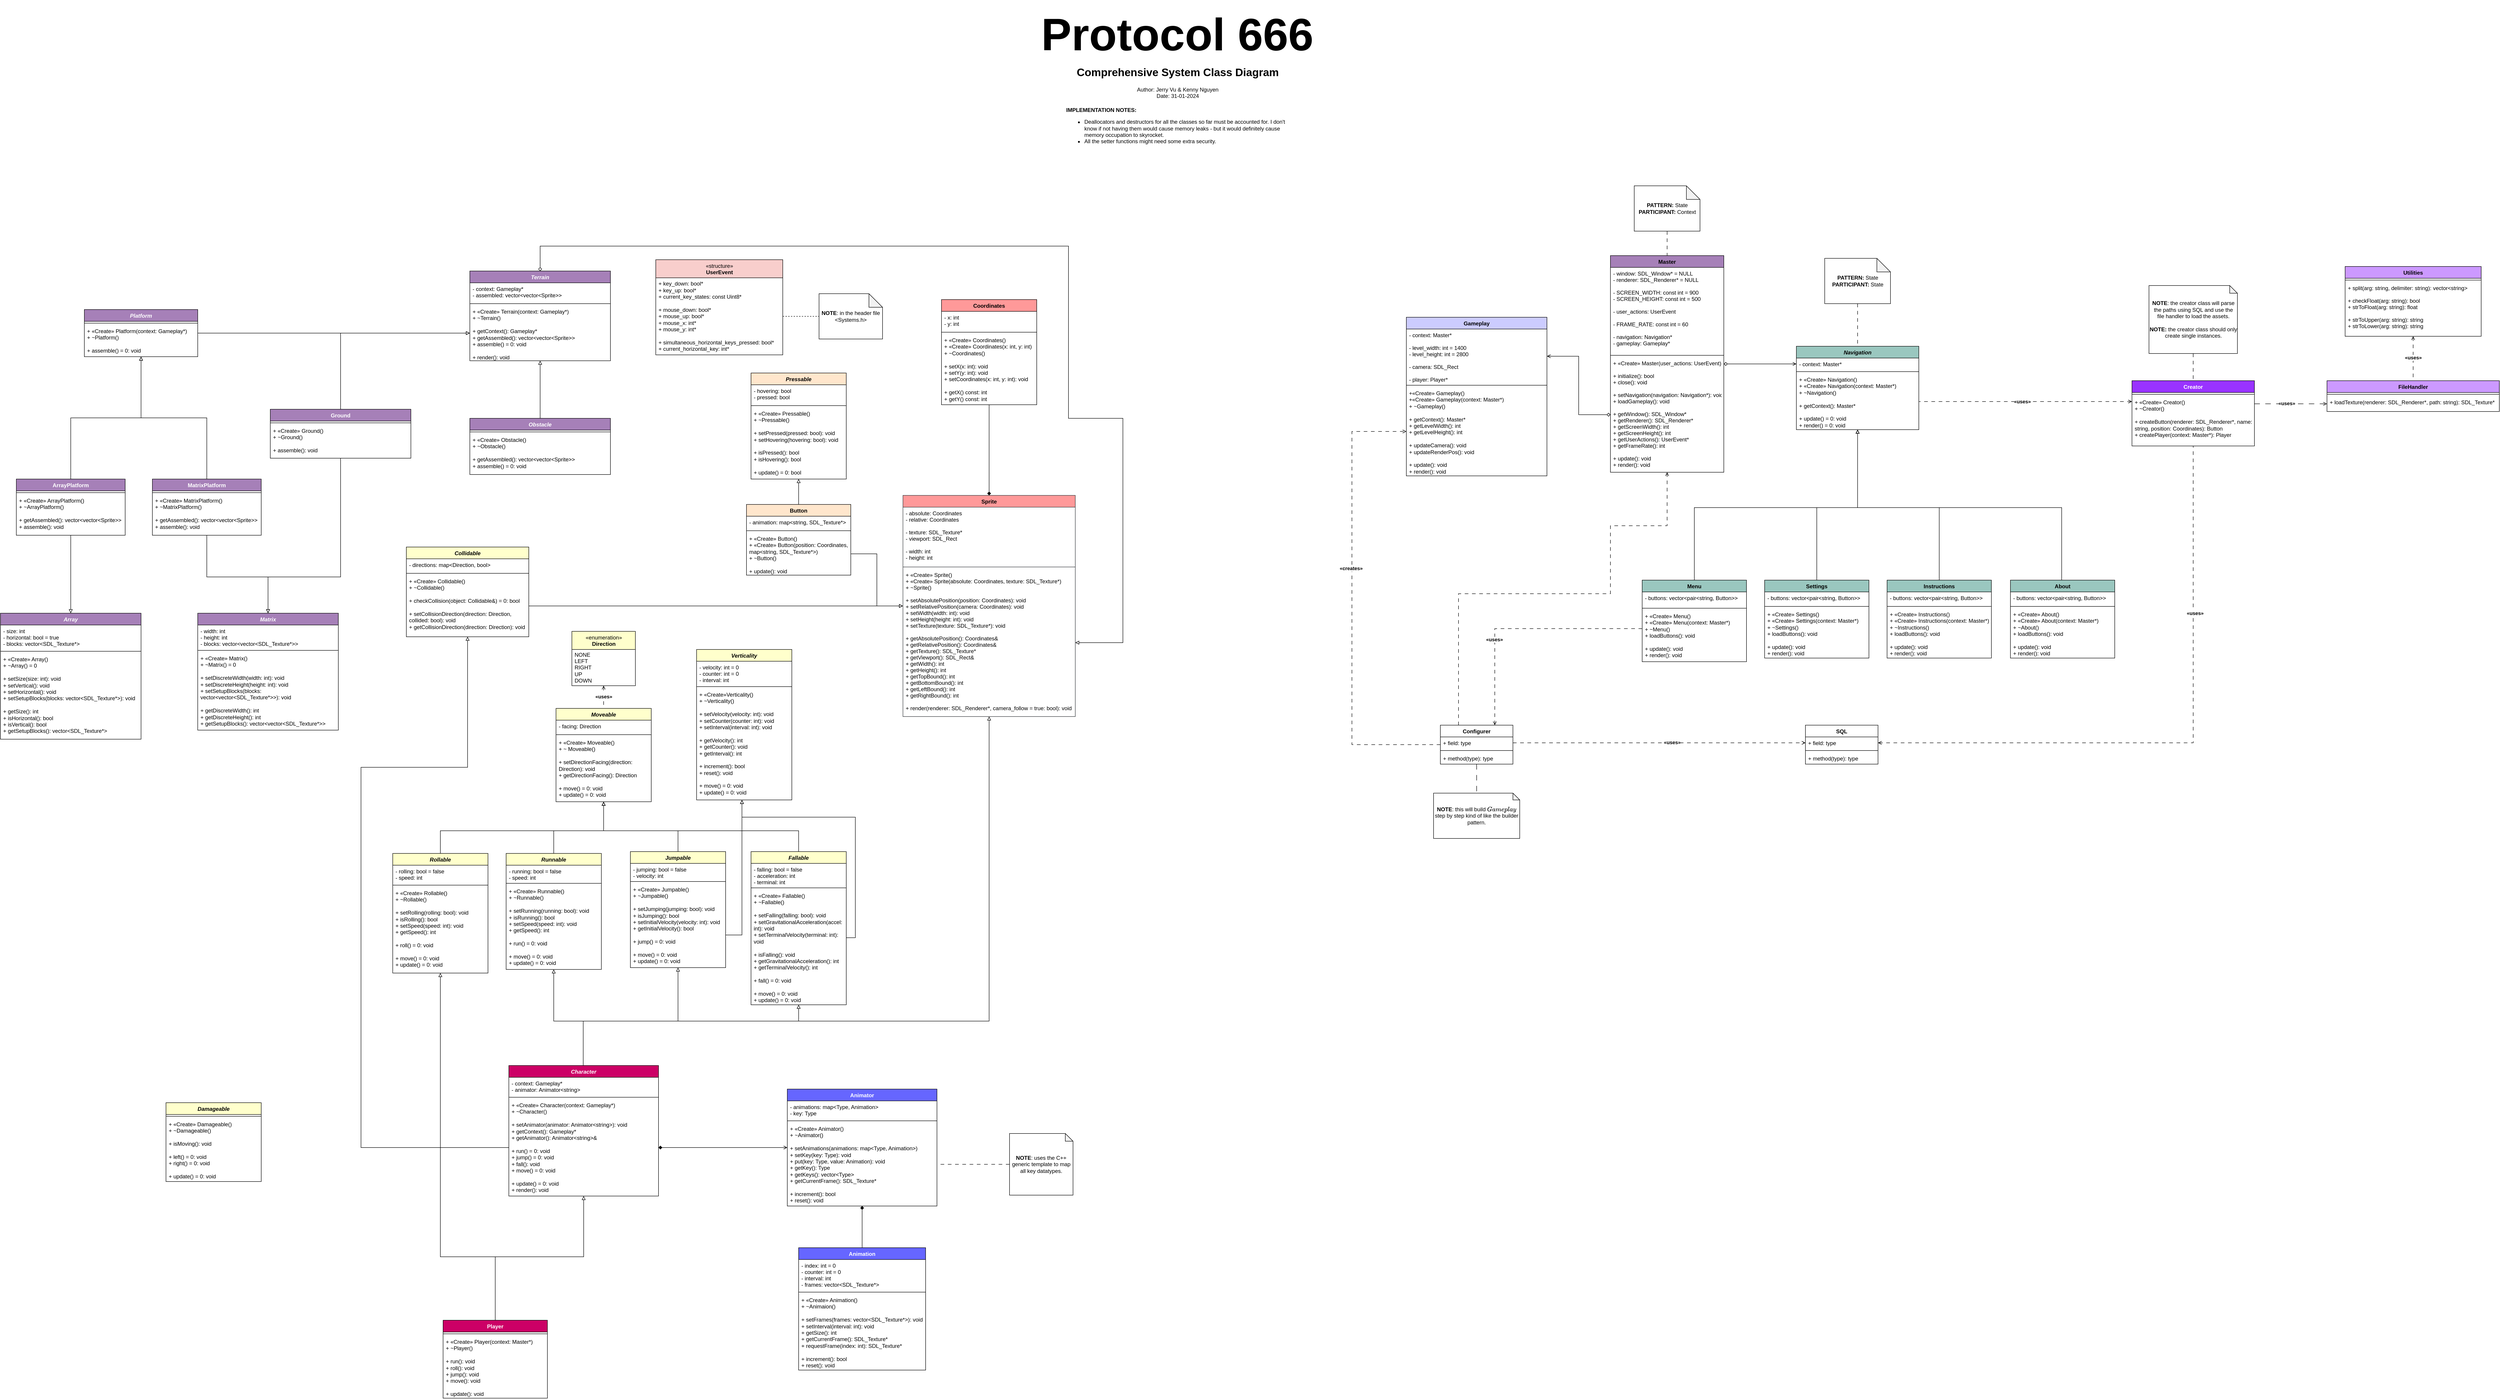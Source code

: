 <mxfile version="23.0.2" type="device">
  <diagram id="c8oBW-qjvavsfD2tW6SP" name="Page-1">
    <mxGraphModel dx="678" dy="-436" grid="1" gridSize="10" guides="1" tooltips="1" connect="1" arrows="1" fold="1" page="1" pageScale="1" pageWidth="827" pageHeight="1169" math="0" shadow="0">
      <root>
        <mxCell id="0" />
        <mxCell id="1" parent="0" />
        <mxCell id="xrFbDY1ulE0IEn7EpgWR-56" value="&lt;h1 style=&quot;text-align: center; border-color: var(--border-color);&quot;&gt;Comprehensive System Class Diagram&lt;/h1&gt;&lt;div style=&quot;text-align: center;&quot;&gt;Author: Jerry Vu &amp;amp; Kenny Nguyen&lt;/div&gt;&lt;div style=&quot;text-align: center;&quot;&gt;Date: 31-01-2024&lt;/div&gt;&lt;h1&gt;&lt;div style=&quot;border-color: var(--border-color); font-size: 12px; font-weight: 400;&quot;&gt;&lt;b style=&quot;border-color: var(--border-color); background-color: initial;&quot;&gt;IMPLEMENTATION NOTES:&lt;/b&gt;&lt;br style=&quot;border-color: var(--border-color);&quot;&gt;&lt;/div&gt;&lt;div style=&quot;border-color: var(--border-color); font-size: 12px; font-weight: 400;&quot;&gt;&lt;ul style=&quot;border-color: var(--border-color);&quot;&gt;&lt;li style=&quot;border-color: var(--border-color);&quot;&gt;Deallocators and destructors for all the classes so far must be accounted for. I don&#39;t know if not having them would cause memory leaks - but it would definitely cause memory occupation to skyrocket.&lt;/li&gt;&lt;li style=&quot;border-color: var(--border-color);&quot;&gt;All the setter functions might need some extra security.&lt;/li&gt;&lt;/ul&gt;&lt;/div&gt;&lt;/h1&gt;&lt;div&gt;&lt;b&gt;&lt;/b&gt;&lt;/div&gt;" style="text;html=1;strokeColor=none;fillColor=none;spacing=5;spacingTop=-20;whiteSpace=wrap;overflow=hidden;rounded=0;" parent="1" vertex="1">
          <mxGeometry x="2645" y="1350" width="500" height="240" as="geometry" />
        </mxCell>
        <mxCell id="LEnjLOv2VGJ0EA_hLY6k-12" value="&lt;b style=&quot;&quot;&gt;&lt;font style=&quot;&quot;&gt;&lt;font style=&quot;font-size: 100px;&quot;&gt;Protocol 666&lt;/font&gt;&lt;br&gt;&lt;/font&gt;&lt;/b&gt;" style="text;html=1;strokeColor=none;fillColor=none;align=center;verticalAlign=middle;whiteSpace=wrap;rounded=0;fontSize=100;" parent="1" vertex="1">
          <mxGeometry x="1570" y="1210" width="2650" height="150" as="geometry" />
        </mxCell>
        <mxCell id="gG_1q-ZrrrkLE72A6_ez-22" style="edgeStyle=orthogonalEdgeStyle;rounded=0;orthogonalLoop=1;jettySize=auto;html=1;startArrow=block;startFill=0;endArrow=none;endFill=0;" parent="1" source="lK5_xKgjRE9GB2Mp260N-1" edge="1">
          <mxGeometry relative="1" as="geometry">
            <mxPoint x="1585" y="3579.667" as="targetPoint" />
            <Array as="points">
              <mxPoint x="2480" y="3463" />
              <mxPoint x="1585" y="3463" />
            </Array>
          </mxGeometry>
        </mxCell>
        <mxCell id="Bx8qn1mws1oEYHMqym3Y-5" style="edgeStyle=orthogonalEdgeStyle;rounded=0;orthogonalLoop=1;jettySize=auto;html=1;entryX=1;entryY=0.5;entryDx=0;entryDy=0;endArrow=none;endFill=0;startArrow=block;startFill=0;" edge="1" parent="1" source="lK5_xKgjRE9GB2Mp260N-1" target="dvZ8j0KGGuC1-cnlvV2g-16">
          <mxGeometry relative="1" as="geometry" />
        </mxCell>
        <mxCell id="lK5_xKgjRE9GB2Mp260N-1" value="Sprite" style="swimlane;fontStyle=1;align=center;verticalAlign=top;childLayout=stackLayout;horizontal=1;startSize=26;horizontalStack=0;resizeParent=1;resizeParentMax=0;resizeLast=0;collapsible=1;marginBottom=0;fillColor=#FF9999;strokeColor=#36393d;" parent="1" vertex="1">
          <mxGeometry x="2290" y="2303" width="380" height="488" as="geometry" />
        </mxCell>
        <mxCell id="lK5_xKgjRE9GB2Mp260N-2" value="- absolute: Coordinates&#xa;- relative: Coordinates&#xa;&#xa;- texture: SDL_Texture*&#xa;- viewport: SDL_Rect&#xa;&#xa;- width: int&#xa;- height: int" style="text;strokeColor=none;fillColor=none;align=left;verticalAlign=top;spacingLeft=4;spacingRight=4;overflow=hidden;rotatable=0;points=[[0,0.5],[1,0.5]];portConstraint=eastwest;" parent="lK5_xKgjRE9GB2Mp260N-1" vertex="1">
          <mxGeometry y="26" width="380" height="128" as="geometry" />
        </mxCell>
        <mxCell id="lK5_xKgjRE9GB2Mp260N-3" value="" style="line;strokeWidth=1;fillColor=none;align=left;verticalAlign=middle;spacingTop=-1;spacingLeft=3;spacingRight=3;rotatable=0;labelPosition=right;points=[];portConstraint=eastwest;strokeColor=inherit;" parent="lK5_xKgjRE9GB2Mp260N-1" vertex="1">
          <mxGeometry y="154" width="380" height="8" as="geometry" />
        </mxCell>
        <mxCell id="lK5_xKgjRE9GB2Mp260N-4" value="+ «Create» Sprite()&#xa;+ «Create» Sprite(absolute: Coordinates, texture: SDL_Texture*)&#xa;+ ~Sprite()&#xa;&#xa;+ setAbsolutePosition(position: Coordinates): void&#xa;+ setRelativePosition(camera: Coordinates): void&#xa;+ setWidth(width: int): void&#xa;+ setHeight(height: int): void&#xa;+ setTexture(texture: SDL_Texture*): void&#xa;&#xa;+ getAbsolutePosition(): Coordinates&amp;&#xa;+ getRelativePosition(): Coordinates&amp;&#xa;+ getTexture(): SDL_Texture*&#xa;+ getViewport(): SDL_Rect&amp;&#xa;+ getWidth(): int&#xa;+ getHeight(): int&#xa;+ getTopBound(): int&#xa;+ getBottomBound(): int&#xa;+ getLeftBound(): int&#xa;+ getRightBound(): int&#xa;&#xa;+ render(renderer: SDL_Renderer*, camera_follow = true: bool): void" style="text;strokeColor=none;fillColor=none;align=left;verticalAlign=top;spacingLeft=4;spacingRight=4;overflow=hidden;rotatable=0;points=[[0,0.5],[1,0.5]];portConstraint=eastwest;" parent="lK5_xKgjRE9GB2Mp260N-1" vertex="1">
          <mxGeometry y="162" width="380" height="326" as="geometry" />
        </mxCell>
        <mxCell id="lK5_xKgjRE9GB2Mp260N-59" style="edgeStyle=orthogonalEdgeStyle;rounded=0;orthogonalLoop=1;jettySize=auto;html=1;entryX=0;entryY=0.5;entryDx=0;entryDy=0;endArrow=open;endFill=0;startArrow=diamond;startFill=0;" parent="1" source="lK5_xKgjRE9GB2Mp260N-13" target="lK5_xKgjRE9GB2Mp260N-18" edge="1">
          <mxGeometry relative="1" as="geometry" />
        </mxCell>
        <mxCell id="dvZ8j0KGGuC1-cnlvV2g-51" style="edgeStyle=orthogonalEdgeStyle;rounded=0;orthogonalLoop=1;jettySize=auto;html=1;entryX=0.75;entryY=0;entryDx=0;entryDy=0;dashed=1;dashPattern=8 8;endArrow=open;endFill=0;exitX=0;exitY=0.5;exitDx=0;exitDy=0;" parent="1" source="lK5_xKgjRE9GB2Mp260N-25" target="dvZ8j0KGGuC1-cnlvV2g-35" edge="1">
          <mxGeometry relative="1" as="geometry">
            <Array as="points">
              <mxPoint x="3595" y="2597" />
            </Array>
          </mxGeometry>
        </mxCell>
        <mxCell id="dvZ8j0KGGuC1-cnlvV2g-53" value="&lt;b&gt;«uses»&lt;/b&gt;" style="edgeLabel;html=1;align=center;verticalAlign=middle;resizable=0;points=[];" parent="dvZ8j0KGGuC1-cnlvV2g-51" vertex="1" connectable="0">
          <mxGeometry x="0.321" y="-1" relative="1" as="geometry">
            <mxPoint y="-1" as="offset" />
          </mxGeometry>
        </mxCell>
        <mxCell id="dvZ8j0KGGuC1-cnlvV2g-63" style="edgeStyle=orthogonalEdgeStyle;rounded=0;orthogonalLoop=1;jettySize=auto;html=1;entryX=0.25;entryY=0;entryDx=0;entryDy=0;dashed=1;dashPattern=8 8;endArrow=none;endFill=0;startArrow=open;startFill=0;" parent="1" source="lK5_xKgjRE9GB2Mp260N-13" target="dvZ8j0KGGuC1-cnlvV2g-35" edge="1">
          <mxGeometry relative="1" as="geometry">
            <Array as="points">
              <mxPoint x="3975" y="2370" />
              <mxPoint x="3850" y="2370" />
              <mxPoint x="3850" y="2520" />
              <mxPoint x="3515" y="2520" />
            </Array>
          </mxGeometry>
        </mxCell>
        <mxCell id="lK5_xKgjRE9GB2Mp260N-13" value="Master" style="swimlane;fontStyle=1;align=center;verticalAlign=top;childLayout=stackLayout;horizontal=1;startSize=26;horizontalStack=0;resizeParent=1;resizeParentMax=0;resizeLast=0;collapsible=1;marginBottom=0;fillColor=#A680B8;strokeColor=#000000;" parent="1" vertex="1">
          <mxGeometry x="3850" y="1774" width="250" height="478" as="geometry" />
        </mxCell>
        <mxCell id="lK5_xKgjRE9GB2Mp260N-14" value="- window: SDL_Window* = NULL&#xa;- renderer: SDL_Renderer* = NULL&#xa;&#xa;- SCREEN_WIDTH: const int = 900&#xa;- SCREEN_HEIGHT: const int = 500&#xa;&#xa;- user_actions: UserEvent&#xa;&#xa;- FRAME_RATE: const int = 60&#xa;&#xa;- navigation: Navigation*&#xa;- gameplay: Gameplay*&#xa;" style="text;strokeColor=none;fillColor=none;align=left;verticalAlign=top;spacingLeft=4;spacingRight=4;overflow=hidden;rotatable=0;points=[[0,0.5],[1,0.5]];portConstraint=eastwest;" parent="lK5_xKgjRE9GB2Mp260N-13" vertex="1">
          <mxGeometry y="26" width="250" height="190" as="geometry" />
        </mxCell>
        <mxCell id="lK5_xKgjRE9GB2Mp260N-15" value="" style="line;strokeWidth=1;fillColor=none;align=left;verticalAlign=middle;spacingTop=-1;spacingLeft=3;spacingRight=3;rotatable=0;labelPosition=right;points=[];portConstraint=eastwest;strokeColor=inherit;" parent="lK5_xKgjRE9GB2Mp260N-13" vertex="1">
          <mxGeometry y="216" width="250" height="8" as="geometry" />
        </mxCell>
        <mxCell id="lK5_xKgjRE9GB2Mp260N-16" value="+ «Create» Master(user_actions: UserEvent)&#xa;&#xa;+ initialize(): bool&#xa;+ close(): void&#xa;&#xa;+ setNavigation(navigation: Navigation*): void&#xa;+ loadGameplay(): void&#xa;&#xa;+ getWindow(): SDL_Window*&#xa;+ getRenderer(): SDL_Renderer*&#xa;+ getScreenWidth(): int&#xa;+ getScreenHeight(): int&#xa;+ getUserActions(): UserEvent*&#xa;+ getFrameRate(): int&#xa;&#xa;+ update(): void&#xa;+ render(): void" style="text;strokeColor=none;fillColor=none;align=left;verticalAlign=top;spacingLeft=4;spacingRight=4;overflow=hidden;rotatable=0;points=[[0,0.5],[1,0.5]];portConstraint=eastwest;" parent="lK5_xKgjRE9GB2Mp260N-13" vertex="1">
          <mxGeometry y="224" width="250" height="254" as="geometry" />
        </mxCell>
        <mxCell id="lK5_xKgjRE9GB2Mp260N-55" style="edgeStyle=orthogonalEdgeStyle;rounded=0;orthogonalLoop=1;jettySize=auto;html=1;entryX=0.5;entryY=0;entryDx=0;entryDy=0;endArrow=none;endFill=0;startArrow=block;startFill=0;" parent="1" source="lK5_xKgjRE9GB2Mp260N-17" target="lK5_xKgjRE9GB2Mp260N-22" edge="1">
          <mxGeometry relative="1" as="geometry">
            <Array as="points">
              <mxPoint x="4395" y="2330" />
              <mxPoint x="4035" y="2330" />
            </Array>
          </mxGeometry>
        </mxCell>
        <mxCell id="lK5_xKgjRE9GB2Mp260N-56" style="edgeStyle=orthogonalEdgeStyle;rounded=0;orthogonalLoop=1;jettySize=auto;html=1;entryX=0.5;entryY=0;entryDx=0;entryDy=0;endArrow=none;endFill=0;startArrow=block;startFill=0;" parent="1" source="lK5_xKgjRE9GB2Mp260N-17" target="lK5_xKgjRE9GB2Mp260N-26" edge="1">
          <mxGeometry relative="1" as="geometry">
            <Array as="points">
              <mxPoint x="4395" y="2330" />
              <mxPoint x="4305" y="2330" />
            </Array>
          </mxGeometry>
        </mxCell>
        <mxCell id="lK5_xKgjRE9GB2Mp260N-57" style="edgeStyle=orthogonalEdgeStyle;rounded=0;orthogonalLoop=1;jettySize=auto;html=1;entryX=0.5;entryY=0;entryDx=0;entryDy=0;endArrow=none;endFill=0;startArrow=block;startFill=0;" parent="1" source="lK5_xKgjRE9GB2Mp260N-17" target="lK5_xKgjRE9GB2Mp260N-30" edge="1">
          <mxGeometry relative="1" as="geometry">
            <Array as="points">
              <mxPoint x="4395" y="2330" />
              <mxPoint x="4575" y="2330" />
            </Array>
          </mxGeometry>
        </mxCell>
        <mxCell id="lK5_xKgjRE9GB2Mp260N-58" style="edgeStyle=orthogonalEdgeStyle;rounded=0;orthogonalLoop=1;jettySize=auto;html=1;entryX=0.5;entryY=0;entryDx=0;entryDy=0;endArrow=none;endFill=0;startArrow=block;startFill=0;" parent="1" source="lK5_xKgjRE9GB2Mp260N-17" target="lK5_xKgjRE9GB2Mp260N-51" edge="1">
          <mxGeometry relative="1" as="geometry">
            <Array as="points">
              <mxPoint x="4395" y="2330" />
              <mxPoint x="4845" y="2330" />
            </Array>
          </mxGeometry>
        </mxCell>
        <mxCell id="lK5_xKgjRE9GB2Mp260N-17" value="Navigation" style="swimlane;fontStyle=3;align=center;verticalAlign=top;childLayout=stackLayout;horizontal=1;startSize=26;horizontalStack=0;resizeParent=1;resizeParentMax=0;resizeLast=0;collapsible=1;marginBottom=0;labelBackgroundColor=none;fillColor=#9AC7BF;strokeColor=#000000;" parent="1" vertex="1">
          <mxGeometry x="4260" y="1974" width="270" height="184" as="geometry" />
        </mxCell>
        <mxCell id="lK5_xKgjRE9GB2Mp260N-18" value="- context: Master*&#xa;&#xa;" style="text;strokeColor=none;fillColor=none;align=left;verticalAlign=top;spacingLeft=4;spacingRight=4;overflow=hidden;rotatable=0;points=[[0,0.5],[1,0.5]];portConstraint=eastwest;" parent="lK5_xKgjRE9GB2Mp260N-17" vertex="1">
          <mxGeometry y="26" width="270" height="26" as="geometry" />
        </mxCell>
        <mxCell id="lK5_xKgjRE9GB2Mp260N-19" value="" style="line;strokeWidth=1;fillColor=none;align=left;verticalAlign=middle;spacingTop=-1;spacingLeft=3;spacingRight=3;rotatable=0;labelPosition=right;points=[];portConstraint=eastwest;strokeColor=inherit;" parent="lK5_xKgjRE9GB2Mp260N-17" vertex="1">
          <mxGeometry y="52" width="270" height="8" as="geometry" />
        </mxCell>
        <mxCell id="lK5_xKgjRE9GB2Mp260N-20" value="+ «Create» Navigation()&#xa;+ «Create» Navigation(context: Master*)&#xa;+ ~Navigation()&#xa;&#xa;+ getContext(): Master*&#xa;&#xa;+ update() = 0: void&#xa;+ render() = 0: void" style="text;strokeColor=none;fillColor=none;align=left;verticalAlign=top;spacingLeft=4;spacingRight=4;overflow=hidden;rotatable=0;points=[[0,0.5],[1,0.5]];portConstraint=eastwest;whiteSpace=wrap;" parent="lK5_xKgjRE9GB2Mp260N-17" vertex="1">
          <mxGeometry y="60" width="270" height="124" as="geometry" />
        </mxCell>
        <mxCell id="lK5_xKgjRE9GB2Mp260N-22" value="Menu" style="swimlane;fontStyle=1;align=center;verticalAlign=top;childLayout=stackLayout;horizontal=1;startSize=26;horizontalStack=0;resizeParent=1;resizeParentMax=0;resizeLast=0;collapsible=1;marginBottom=0;labelBackgroundColor=none;fillColor=#9AC7BF;strokeColor=#000000;" parent="1" vertex="1">
          <mxGeometry x="3920" y="2490" width="230" height="180" as="geometry" />
        </mxCell>
        <mxCell id="lK5_xKgjRE9GB2Mp260N-23" value="- buttons: vector&lt;pair&lt;string, Button&gt;&gt;" style="text;strokeColor=none;fillColor=none;align=left;verticalAlign=top;spacingLeft=4;spacingRight=4;overflow=hidden;rotatable=0;points=[[0,0.5],[1,0.5]];portConstraint=eastwest;" parent="lK5_xKgjRE9GB2Mp260N-22" vertex="1">
          <mxGeometry y="26" width="230" height="32" as="geometry" />
        </mxCell>
        <mxCell id="lK5_xKgjRE9GB2Mp260N-24" value="" style="line;strokeWidth=1;fillColor=none;align=left;verticalAlign=middle;spacingTop=-1;spacingLeft=3;spacingRight=3;rotatable=0;labelPosition=right;points=[];portConstraint=eastwest;strokeColor=inherit;" parent="lK5_xKgjRE9GB2Mp260N-22" vertex="1">
          <mxGeometry y="58" width="230" height="8" as="geometry" />
        </mxCell>
        <mxCell id="lK5_xKgjRE9GB2Mp260N-25" value="+ «Create» Menu()&#xa;+ «Create» Menu(context: Master*)&#xa;+ ~Menu()&#xa;+ loadButtons(): void&#xa;&#xa;+ update(): void&#xa;+ render(): void" style="text;strokeColor=none;fillColor=none;align=left;verticalAlign=top;spacingLeft=4;spacingRight=4;overflow=hidden;rotatable=0;points=[[0,0.5],[1,0.5]];portConstraint=eastwest;whiteSpace=wrap;" parent="lK5_xKgjRE9GB2Mp260N-22" vertex="1">
          <mxGeometry y="66" width="230" height="114" as="geometry" />
        </mxCell>
        <mxCell id="lK5_xKgjRE9GB2Mp260N-26" value="Settings" style="swimlane;fontStyle=1;align=center;verticalAlign=top;childLayout=stackLayout;horizontal=1;startSize=26;horizontalStack=0;resizeParent=1;resizeParentMax=0;resizeLast=0;collapsible=1;marginBottom=0;labelBackgroundColor=none;fillColor=#9AC7BF;strokeColor=#000000;" parent="1" vertex="1">
          <mxGeometry x="4190" y="2490" width="230" height="172" as="geometry" />
        </mxCell>
        <mxCell id="lK5_xKgjRE9GB2Mp260N-27" value="- buttons: vector&lt;pair&lt;string, Button&gt;&gt;" style="text;strokeColor=none;fillColor=none;align=left;verticalAlign=top;spacingLeft=4;spacingRight=4;overflow=hidden;rotatable=0;points=[[0,0.5],[1,0.5]];portConstraint=eastwest;" parent="lK5_xKgjRE9GB2Mp260N-26" vertex="1">
          <mxGeometry y="26" width="230" height="28" as="geometry" />
        </mxCell>
        <mxCell id="lK5_xKgjRE9GB2Mp260N-28" value="" style="line;strokeWidth=1;fillColor=none;align=left;verticalAlign=middle;spacingTop=-1;spacingLeft=3;spacingRight=3;rotatable=0;labelPosition=right;points=[];portConstraint=eastwest;strokeColor=inherit;" parent="lK5_xKgjRE9GB2Mp260N-26" vertex="1">
          <mxGeometry y="54" width="230" height="8" as="geometry" />
        </mxCell>
        <mxCell id="lK5_xKgjRE9GB2Mp260N-29" value="+ «Create» Settings()&#xa;+ «Create» Settings(context: Master*)&#xa;+ ~Settings()&#xa;+ loadButtons(): void&#xa;&#xa;+ update(): void&#xa;+ render(): void" style="text;strokeColor=none;fillColor=none;align=left;verticalAlign=top;spacingLeft=4;spacingRight=4;overflow=hidden;rotatable=0;points=[[0,0.5],[1,0.5]];portConstraint=eastwest;whiteSpace=wrap;fontStyle=0" parent="lK5_xKgjRE9GB2Mp260N-26" vertex="1">
          <mxGeometry y="62" width="230" height="110" as="geometry" />
        </mxCell>
        <mxCell id="lK5_xKgjRE9GB2Mp260N-30" value="Instructions" style="swimlane;fontStyle=1;align=center;verticalAlign=top;childLayout=stackLayout;horizontal=1;startSize=26;horizontalStack=0;resizeParent=1;resizeParentMax=0;resizeLast=0;collapsible=1;marginBottom=0;labelBackgroundColor=none;fillColor=#9AC7BF;strokeColor=#000000;" parent="1" vertex="1">
          <mxGeometry x="4460" y="2490" width="230" height="172" as="geometry" />
        </mxCell>
        <mxCell id="lK5_xKgjRE9GB2Mp260N-31" value="- buttons: vector&lt;pair&lt;string, Button&gt;&gt;" style="text;strokeColor=none;fillColor=none;align=left;verticalAlign=top;spacingLeft=4;spacingRight=4;overflow=hidden;rotatable=0;points=[[0,0.5],[1,0.5]];portConstraint=eastwest;" parent="lK5_xKgjRE9GB2Mp260N-30" vertex="1">
          <mxGeometry y="26" width="230" height="28" as="geometry" />
        </mxCell>
        <mxCell id="lK5_xKgjRE9GB2Mp260N-32" value="" style="line;strokeWidth=1;fillColor=none;align=left;verticalAlign=middle;spacingTop=-1;spacingLeft=3;spacingRight=3;rotatable=0;labelPosition=right;points=[];portConstraint=eastwest;strokeColor=inherit;" parent="lK5_xKgjRE9GB2Mp260N-30" vertex="1">
          <mxGeometry y="54" width="230" height="8" as="geometry" />
        </mxCell>
        <mxCell id="lK5_xKgjRE9GB2Mp260N-33" value="+ «Create» Instructions()&#xa;+ «Create» Instructions(context: Master*)&#xa;+ ~Instructions()&#xa;+ loadButtons(): void&#xa;&#xa;+ update(): void&#xa;+ render(): void" style="text;strokeColor=none;fillColor=none;align=left;verticalAlign=top;spacingLeft=4;spacingRight=4;overflow=hidden;rotatable=0;points=[[0,0.5],[1,0.5]];portConstraint=eastwest;whiteSpace=wrap;" parent="lK5_xKgjRE9GB2Mp260N-30" vertex="1">
          <mxGeometry y="62" width="230" height="110" as="geometry" />
        </mxCell>
        <mxCell id="lK5_xKgjRE9GB2Mp260N-40" value="FileHandler" style="swimlane;fontStyle=1;align=center;verticalAlign=top;childLayout=stackLayout;horizontal=1;startSize=26;horizontalStack=0;resizeParent=1;resizeParentMax=0;resizeLast=0;collapsible=1;marginBottom=0;whiteSpace=wrap;fillColor=#CC99FF;strokeColor=#000000;" parent="1" vertex="1">
          <mxGeometry x="5430" y="2050" width="380" height="68" as="geometry" />
        </mxCell>
        <mxCell id="lK5_xKgjRE9GB2Mp260N-41" value="" style="line;strokeWidth=1;fillColor=none;align=left;verticalAlign=middle;spacingTop=-1;spacingLeft=3;spacingRight=3;rotatable=0;labelPosition=right;points=[];portConstraint=eastwest;strokeColor=inherit;" parent="lK5_xKgjRE9GB2Mp260N-40" vertex="1">
          <mxGeometry y="26" width="380" height="8" as="geometry" />
        </mxCell>
        <mxCell id="lK5_xKgjRE9GB2Mp260N-42" value="+ loadTexture(renderer: SDL_Renderer*, path: string): SDL_Texture*" style="text;strokeColor=none;fillColor=none;align=left;verticalAlign=top;spacingLeft=4;spacingRight=4;overflow=hidden;rotatable=0;points=[[0,0.5],[1,0.5]];portConstraint=eastwest;whiteSpace=wrap;" parent="lK5_xKgjRE9GB2Mp260N-40" vertex="1">
          <mxGeometry y="34" width="380" height="34" as="geometry" />
        </mxCell>
        <mxCell id="lK5_xKgjRE9GB2Mp260N-43" style="edgeStyle=orthogonalEdgeStyle;rounded=0;orthogonalLoop=1;jettySize=auto;html=1;entryX=0.5;entryY=0;entryDx=0;entryDy=0;endArrow=none;endFill=0;dashed=1;dashPattern=8 8;startArrow=open;startFill=0;" parent="1" source="lK5_xKgjRE9GB2Mp260N-45" target="lK5_xKgjRE9GB2Mp260N-40" edge="1">
          <mxGeometry relative="1" as="geometry" />
        </mxCell>
        <mxCell id="lK5_xKgjRE9GB2Mp260N-44" value="&lt;b style=&quot;border-color: var(--border-color);&quot;&gt;«uses»&lt;/b&gt;" style="edgeLabel;html=1;align=center;verticalAlign=middle;resizable=0;points=[];" parent="lK5_xKgjRE9GB2Mp260N-43" vertex="1" connectable="0">
          <mxGeometry x="-0.076" relative="1" as="geometry">
            <mxPoint y="1" as="offset" />
          </mxGeometry>
        </mxCell>
        <mxCell id="lK5_xKgjRE9GB2Mp260N-45" value="Utilities" style="swimlane;fontStyle=1;align=center;verticalAlign=top;childLayout=stackLayout;horizontal=1;startSize=26;horizontalStack=0;resizeParent=1;resizeParentMax=0;resizeLast=0;collapsible=1;marginBottom=0;fillColor=#CC99FF;strokeColor=#000000;" parent="1" vertex="1">
          <mxGeometry x="5470" y="1798" width="300" height="154" as="geometry" />
        </mxCell>
        <mxCell id="lK5_xKgjRE9GB2Mp260N-46" value="" style="line;strokeWidth=1;fillColor=#FF0000;align=left;verticalAlign=middle;spacingTop=-1;spacingLeft=3;spacingRight=3;rotatable=0;labelPosition=right;points=[];portConstraint=eastwest;strokeColor=inherit;" parent="lK5_xKgjRE9GB2Mp260N-45" vertex="1">
          <mxGeometry y="26" width="300" height="8" as="geometry" />
        </mxCell>
        <mxCell id="lK5_xKgjRE9GB2Mp260N-47" value="+ split(arg: string, delimiter: string): vector&lt;string&gt; &#xa;&#xa;+ checkFloat(arg: string): bool&#xa;+ strToFloat(arg: string): float&#xa;&#xa;+ strToUpper(arg: string): string&#xa;+ strToLower(arg: string): string" style="text;strokeColor=none;fillColor=none;align=left;verticalAlign=top;spacingLeft=4;spacingRight=4;overflow=hidden;rotatable=0;points=[[0,0.5],[1,0.5]];portConstraint=eastwest;" parent="lK5_xKgjRE9GB2Mp260N-45" vertex="1">
          <mxGeometry y="34" width="300" height="120" as="geometry" />
        </mxCell>
        <mxCell id="lK5_xKgjRE9GB2Mp260N-51" value="About" style="swimlane;fontStyle=1;align=center;verticalAlign=top;childLayout=stackLayout;horizontal=1;startSize=26;horizontalStack=0;resizeParent=1;resizeParentMax=0;resizeLast=0;collapsible=1;marginBottom=0;labelBackgroundColor=none;fillColor=#9AC7BF;strokeColor=#000000;" parent="1" vertex="1">
          <mxGeometry x="4732" y="2490" width="230" height="172" as="geometry" />
        </mxCell>
        <mxCell id="lK5_xKgjRE9GB2Mp260N-52" value="- buttons: vector&lt;pair&lt;string, Button&gt;&gt;" style="text;strokeColor=none;fillColor=none;align=left;verticalAlign=top;spacingLeft=4;spacingRight=4;overflow=hidden;rotatable=0;points=[[0,0.5],[1,0.5]];portConstraint=eastwest;" parent="lK5_xKgjRE9GB2Mp260N-51" vertex="1">
          <mxGeometry y="26" width="230" height="28" as="geometry" />
        </mxCell>
        <mxCell id="lK5_xKgjRE9GB2Mp260N-53" value="" style="line;strokeWidth=1;fillColor=none;align=left;verticalAlign=middle;spacingTop=-1;spacingLeft=3;spacingRight=3;rotatable=0;labelPosition=right;points=[];portConstraint=eastwest;strokeColor=inherit;" parent="lK5_xKgjRE9GB2Mp260N-51" vertex="1">
          <mxGeometry y="54" width="230" height="8" as="geometry" />
        </mxCell>
        <mxCell id="lK5_xKgjRE9GB2Mp260N-54" value="+ «Create» About()&#xa;+ «Create» About(context: Master*)&#xa;+ ~About()&#xa;+ loadButtons(): void&#xa;&#xa;+ update(): void&#xa;+ render(): void" style="text;strokeColor=none;fillColor=none;align=left;verticalAlign=top;spacingLeft=4;spacingRight=4;overflow=hidden;rotatable=0;points=[[0,0.5],[1,0.5]];portConstraint=eastwest;whiteSpace=wrap;" parent="lK5_xKgjRE9GB2Mp260N-51" vertex="1">
          <mxGeometry y="62" width="230" height="110" as="geometry" />
        </mxCell>
        <mxCell id="lK5_xKgjRE9GB2Mp260N-61" style="edgeStyle=orthogonalEdgeStyle;rounded=0;orthogonalLoop=1;jettySize=auto;html=1;entryX=0.5;entryY=0;entryDx=0;entryDy=0;endArrow=none;endFill=0;dashed=1;dashPattern=8 8;" parent="1" source="lK5_xKgjRE9GB2Mp260N-60" target="lK5_xKgjRE9GB2Mp260N-13" edge="1">
          <mxGeometry relative="1" as="geometry" />
        </mxCell>
        <mxCell id="lK5_xKgjRE9GB2Mp260N-60" value="&lt;b&gt;PATTERN: &lt;/b&gt;State&lt;br&gt;&lt;b&gt;PARTICIPANT:&lt;/b&gt;&amp;nbsp;Context" style="shape=note;whiteSpace=wrap;html=1;backgroundOutline=1;darkOpacity=0.05;" parent="1" vertex="1">
          <mxGeometry x="3902.5" y="1620" width="145" height="100" as="geometry" />
        </mxCell>
        <mxCell id="lK5_xKgjRE9GB2Mp260N-63" style="edgeStyle=orthogonalEdgeStyle;rounded=0;orthogonalLoop=1;jettySize=auto;html=1;entryX=0.5;entryY=0;entryDx=0;entryDy=0;dashed=1;startArrow=none;startFill=0;endArrow=none;endFill=0;dashPattern=8 8;" parent="1" source="lK5_xKgjRE9GB2Mp260N-62" target="lK5_xKgjRE9GB2Mp260N-17" edge="1">
          <mxGeometry relative="1" as="geometry" />
        </mxCell>
        <mxCell id="lK5_xKgjRE9GB2Mp260N-62" value="&lt;b&gt;PATTERN: &lt;/b&gt;State&lt;br&gt;&lt;b&gt;PARTICIPANT:&lt;/b&gt;&amp;nbsp;State" style="shape=note;whiteSpace=wrap;html=1;backgroundOutline=1;darkOpacity=0.05;" parent="1" vertex="1">
          <mxGeometry x="4322.5" y="1780" width="145" height="100" as="geometry" />
        </mxCell>
        <mxCell id="lK5_xKgjRE9GB2Mp260N-64" value="Button" style="swimlane;fontStyle=1;align=center;verticalAlign=top;childLayout=stackLayout;horizontal=1;startSize=26;horizontalStack=0;resizeParent=1;resizeParentMax=0;resizeLast=0;collapsible=1;marginBottom=0;fillColor=#ffe6cc;strokeColor=#000000;" parent="1" vertex="1">
          <mxGeometry x="1945" y="2323" width="230" height="156" as="geometry" />
        </mxCell>
        <mxCell id="C1WmZB4Dg7BfiNLQHetr-9" value="- animation: map&lt;string, SDL_Texture*&gt;" style="text;strokeColor=none;fillColor=none;align=left;verticalAlign=top;spacingLeft=4;spacingRight=4;overflow=hidden;rotatable=0;points=[[0,0.5],[1,0.5]];portConstraint=eastwest;" parent="lK5_xKgjRE9GB2Mp260N-64" vertex="1">
          <mxGeometry y="26" width="230" height="28" as="geometry" />
        </mxCell>
        <mxCell id="lK5_xKgjRE9GB2Mp260N-66" value="" style="line;strokeWidth=1;fillColor=none;align=left;verticalAlign=middle;spacingTop=-1;spacingLeft=3;spacingRight=3;rotatable=0;labelPosition=right;points=[];portConstraint=eastwest;strokeColor=inherit;" parent="lK5_xKgjRE9GB2Mp260N-64" vertex="1">
          <mxGeometry y="54" width="230" height="8" as="geometry" />
        </mxCell>
        <mxCell id="lK5_xKgjRE9GB2Mp260N-67" value="+ «Create» Button()&#xa;+ «Create» Button(position: Coordinates, map&lt;string, SDL_Texture*&gt;)&#xa;+ ~Button()&#xa;&#xa;+ update(): void" style="text;strokeColor=none;fillColor=none;align=left;verticalAlign=top;spacingLeft=4;spacingRight=4;overflow=hidden;rotatable=0;points=[[0,0.5],[1,0.5]];portConstraint=eastwest;whiteSpace=wrap;" parent="lK5_xKgjRE9GB2Mp260N-64" vertex="1">
          <mxGeometry y="62" width="230" height="94" as="geometry" />
        </mxCell>
        <mxCell id="_AY9-FzQq3lbOSO8F-0U-1" style="edgeStyle=orthogonalEdgeStyle;rounded=0;orthogonalLoop=1;jettySize=auto;html=1;entryX=0.5;entryY=0;entryDx=0;entryDy=0;endArrow=diamond;endFill=1;" parent="1" source="lK5_xKgjRE9GB2Mp260N-83" target="lK5_xKgjRE9GB2Mp260N-1" edge="1">
          <mxGeometry relative="1" as="geometry">
            <Array as="points">
              <mxPoint x="2480" y="2183" />
              <mxPoint x="2480" y="2183" />
            </Array>
          </mxGeometry>
        </mxCell>
        <mxCell id="lK5_xKgjRE9GB2Mp260N-83" value="Coordinates" style="swimlane;fontStyle=1;align=center;verticalAlign=top;childLayout=stackLayout;horizontal=1;startSize=26;horizontalStack=0;resizeParent=1;resizeParentMax=0;resizeLast=0;collapsible=1;marginBottom=0;whiteSpace=wrap;html=1;fillColor=#FF9999;" parent="1" vertex="1">
          <mxGeometry x="2375" y="1871" width="210" height="232" as="geometry" />
        </mxCell>
        <mxCell id="lK5_xKgjRE9GB2Mp260N-84" value="- x: int&lt;br&gt;- y: int" style="text;strokeColor=none;fillColor=none;align=left;verticalAlign=top;spacingLeft=4;spacingRight=4;overflow=hidden;rotatable=0;points=[[0,0.5],[1,0.5]];portConstraint=eastwest;whiteSpace=wrap;html=1;" parent="lK5_xKgjRE9GB2Mp260N-83" vertex="1">
          <mxGeometry y="26" width="210" height="42" as="geometry" />
        </mxCell>
        <mxCell id="lK5_xKgjRE9GB2Mp260N-85" value="" style="line;strokeWidth=1;fillColor=none;align=left;verticalAlign=middle;spacingTop=-1;spacingLeft=3;spacingRight=3;rotatable=0;labelPosition=right;points=[];portConstraint=eastwest;strokeColor=inherit;" parent="lK5_xKgjRE9GB2Mp260N-83" vertex="1">
          <mxGeometry y="68" width="210" height="8" as="geometry" />
        </mxCell>
        <mxCell id="lK5_xKgjRE9GB2Mp260N-86" value="+ «Create» Coordinates()&lt;br&gt;+ «Create» Coordinates(x: int, y: int)&lt;br&gt;+ ~Coordinates()&lt;br&gt;&lt;br&gt;+ setX(x: int): void&lt;br style=&quot;border-color: var(--border-color); padding: 0px; margin: 0px;&quot;&gt;&lt;span style=&quot;&quot;&gt;+ setY(y: int): void&lt;br&gt;+ setCoordinates(x: int, y: int): void&lt;br&gt;&lt;br&gt;+ getX() const: int&lt;br&gt;+ getY() const: int&lt;br&gt;&lt;/span&gt;" style="text;strokeColor=none;fillColor=none;align=left;verticalAlign=top;spacingLeft=4;spacingRight=4;overflow=hidden;rotatable=0;points=[[0,0.5],[1,0.5]];portConstraint=eastwest;whiteSpace=wrap;html=1;" parent="lK5_xKgjRE9GB2Mp260N-83" vertex="1">
          <mxGeometry y="76" width="210" height="156" as="geometry" />
        </mxCell>
        <mxCell id="Dk0H0Q_OAPK1m_jXlM7M-1" style="edgeStyle=orthogonalEdgeStyle;rounded=0;orthogonalLoop=1;jettySize=auto;html=1;exitX=1;exitY=0.5;exitDx=0;exitDy=0;endArrow=block;endFill=0;" parent="1" source="lK5_xKgjRE9GB2Mp260N-67" target="lK5_xKgjRE9GB2Mp260N-1" edge="1">
          <mxGeometry relative="1" as="geometry" />
        </mxCell>
        <mxCell id="Dk0H0Q_OAPK1m_jXlM7M-6" style="edgeStyle=orthogonalEdgeStyle;rounded=0;orthogonalLoop=1;jettySize=auto;html=1;entryX=0.5;entryY=0;entryDx=0;entryDy=0;endArrow=none;endFill=0;startArrow=block;startFill=0;" parent="1" source="Dk0H0Q_OAPK1m_jXlM7M-2" target="lK5_xKgjRE9GB2Mp260N-64" edge="1">
          <mxGeometry relative="1" as="geometry" />
        </mxCell>
        <mxCell id="Dk0H0Q_OAPK1m_jXlM7M-2" value="Pressable" style="swimlane;fontStyle=3;align=center;verticalAlign=top;childLayout=stackLayout;horizontal=1;startSize=26;horizontalStack=0;resizeParent=1;resizeParentMax=0;resizeLast=0;collapsible=1;marginBottom=0;fillColor=#ffe6cc;strokeColor=#000000;" parent="1" vertex="1">
          <mxGeometry x="1955" y="2033" width="210" height="234" as="geometry" />
        </mxCell>
        <mxCell id="Dk0H0Q_OAPK1m_jXlM7M-3" value="- hovering: bool&#xa;- pressed: bool" style="text;strokeColor=none;fillColor=none;align=left;verticalAlign=top;spacingLeft=4;spacingRight=4;overflow=hidden;rotatable=0;points=[[0,0.5],[1,0.5]];portConstraint=eastwest;" parent="Dk0H0Q_OAPK1m_jXlM7M-2" vertex="1">
          <mxGeometry y="26" width="210" height="42" as="geometry" />
        </mxCell>
        <mxCell id="Dk0H0Q_OAPK1m_jXlM7M-4" value="" style="line;strokeWidth=1;fillColor=none;align=left;verticalAlign=middle;spacingTop=-1;spacingLeft=3;spacingRight=3;rotatable=0;labelPosition=right;points=[];portConstraint=eastwest;strokeColor=inherit;" parent="Dk0H0Q_OAPK1m_jXlM7M-2" vertex="1">
          <mxGeometry y="68" width="210" height="8" as="geometry" />
        </mxCell>
        <mxCell id="Dk0H0Q_OAPK1m_jXlM7M-5" value="+ «Create» Pressable()&#xa;+ ~Pressable()&#xa;&#xa;+ setPressed(pressed: bool): void&#xa;+ setHovering(hovering: bool): void&#xa;&#xa;+ isPressed(): bool&#xa;+ isHovering(): bool&#xa;&#xa;+ update() = 0: bool" style="text;strokeColor=none;fillColor=none;align=left;verticalAlign=top;spacingLeft=4;spacingRight=4;overflow=hidden;rotatable=0;points=[[0,0.5],[1,0.5]];portConstraint=eastwest;whiteSpace=wrap;" parent="Dk0H0Q_OAPK1m_jXlM7M-2" vertex="1">
          <mxGeometry y="76" width="210" height="158" as="geometry" />
        </mxCell>
        <mxCell id="C1WmZB4Dg7BfiNLQHetr-1" value="Animation" style="swimlane;fontStyle=1;align=center;verticalAlign=top;childLayout=stackLayout;horizontal=1;startSize=26;horizontalStack=0;resizeParent=1;resizeParentMax=0;resizeLast=0;collapsible=1;marginBottom=0;fillColor=#6666FF;strokeColor=#000000;fontColor=#FFFFFF;" parent="1" vertex="1">
          <mxGeometry x="2060" y="3963" width="280" height="270" as="geometry" />
        </mxCell>
        <mxCell id="C1WmZB4Dg7BfiNLQHetr-2" value="- index: int = 0&#xa;- counter: int = 0&#xa;- interval: int&#xa;- frames: vector&lt;SDL_Texture*&gt; " style="text;strokeColor=none;fillColor=none;align=left;verticalAlign=top;spacingLeft=4;spacingRight=4;overflow=hidden;rotatable=0;points=[[0,0.5],[1,0.5]];portConstraint=eastwest;" parent="C1WmZB4Dg7BfiNLQHetr-1" vertex="1">
          <mxGeometry y="26" width="280" height="68" as="geometry" />
        </mxCell>
        <mxCell id="C1WmZB4Dg7BfiNLQHetr-3" value="" style="line;strokeWidth=1;fillColor=none;align=left;verticalAlign=middle;spacingTop=-1;spacingLeft=3;spacingRight=3;rotatable=0;labelPosition=right;points=[];portConstraint=eastwest;strokeColor=inherit;" parent="C1WmZB4Dg7BfiNLQHetr-1" vertex="1">
          <mxGeometry y="94" width="280" height="8" as="geometry" />
        </mxCell>
        <mxCell id="C1WmZB4Dg7BfiNLQHetr-4" value="+ «Create» Animation()&#xa;+ ~Animaion()&#xa;&#xa;+ setFrames(frames: vector&lt;SDL_Texture*&gt;): void&#xa;+ setInterval(interval: int): void&#xa;+ getSize(): int&#xa;+ getCurrentFrame(): SDL_Texture*&#xa;+ requestFrame(index: int): SDL_Texture*&#xa;&#xa;+ increment(): bool&#xa;+ reset(): void" style="text;strokeColor=none;fillColor=none;align=left;verticalAlign=top;spacingLeft=4;spacingRight=4;overflow=hidden;rotatable=0;points=[[0,0.5],[1,0.5]];portConstraint=eastwest;whiteSpace=wrap;" parent="C1WmZB4Dg7BfiNLQHetr-1" vertex="1">
          <mxGeometry y="102" width="280" height="168" as="geometry" />
        </mxCell>
        <mxCell id="C1WmZB4Dg7BfiNLQHetr-14" style="edgeStyle=orthogonalEdgeStyle;rounded=0;orthogonalLoop=1;jettySize=auto;html=1;entryX=1;entryY=0.5;entryDx=0;entryDy=0;endArrow=none;endFill=0;startArrow=open;startFill=0;dashed=1;dashPattern=8 8;" parent="1" source="C1WmZB4Dg7BfiNLQHetr-10" target="lK5_xKgjRE9GB2Mp260N-20" edge="1">
          <mxGeometry relative="1" as="geometry">
            <Array as="points">
              <mxPoint x="4880" y="2096" />
              <mxPoint x="4880" y="2096" />
            </Array>
          </mxGeometry>
        </mxCell>
        <mxCell id="C1WmZB4Dg7BfiNLQHetr-16" value="&lt;b style=&quot;border-color: var(--border-color);&quot;&gt;«uses»&lt;/b&gt;" style="edgeLabel;html=1;align=center;verticalAlign=middle;resizable=0;points=[];" parent="C1WmZB4Dg7BfiNLQHetr-14" vertex="1" connectable="0">
          <mxGeometry x="0.028" relative="1" as="geometry">
            <mxPoint x="-1" as="offset" />
          </mxGeometry>
        </mxCell>
        <mxCell id="C1WmZB4Dg7BfiNLQHetr-15" style="edgeStyle=orthogonalEdgeStyle;rounded=0;orthogonalLoop=1;jettySize=auto;html=1;dashed=1;dashPattern=12 12;endArrow=open;endFill=0;entryX=0;entryY=0.75;entryDx=0;entryDy=0;" parent="1" source="C1WmZB4Dg7BfiNLQHetr-10" target="lK5_xKgjRE9GB2Mp260N-40" edge="1">
          <mxGeometry relative="1" as="geometry">
            <Array as="points">
              <mxPoint x="5200" y="2100" />
              <mxPoint x="5370" y="2101" />
            </Array>
            <mxPoint x="5320" y="2010" as="targetPoint" />
          </mxGeometry>
        </mxCell>
        <mxCell id="C1WmZB4Dg7BfiNLQHetr-17" value="&lt;b style=&quot;border-color: var(--border-color);&quot;&gt;«uses»&lt;/b&gt;" style="edgeLabel;html=1;align=center;verticalAlign=middle;resizable=0;points=[];" parent="C1WmZB4Dg7BfiNLQHetr-15" vertex="1" connectable="0">
          <mxGeometry x="-0.118" y="2" relative="1" as="geometry">
            <mxPoint y="1" as="offset" />
          </mxGeometry>
        </mxCell>
        <mxCell id="C1WmZB4Dg7BfiNLQHetr-10" value="Creator" style="swimlane;fontStyle=1;align=center;verticalAlign=top;childLayout=stackLayout;horizontal=1;startSize=26;horizontalStack=0;resizeParent=1;resizeParentMax=0;resizeLast=0;collapsible=1;marginBottom=0;fillColor=#9933FF;strokeColor=#000000;fontColor=#FFFFFF;" parent="1" vertex="1">
          <mxGeometry x="5000" y="2050" width="270" height="144" as="geometry" />
        </mxCell>
        <mxCell id="C1WmZB4Dg7BfiNLQHetr-12" value="" style="line;strokeWidth=1;fillColor=none;align=left;verticalAlign=middle;spacingTop=-1;spacingLeft=3;spacingRight=3;rotatable=0;labelPosition=right;points=[];portConstraint=eastwest;strokeColor=inherit;" parent="C1WmZB4Dg7BfiNLQHetr-10" vertex="1">
          <mxGeometry y="26" width="270" height="8" as="geometry" />
        </mxCell>
        <mxCell id="C1WmZB4Dg7BfiNLQHetr-13" value="+ «Create» Creator()&#xa;+ ~Creator()&#xa;&#xa;+ createButton(renderer: SDL_Renderer*, name: string, position: Coordinates): Button&#xa;+ createPlayer(context: Master*): Player&#xa;" style="text;strokeColor=none;fillColor=none;align=left;verticalAlign=top;spacingLeft=4;spacingRight=4;overflow=hidden;rotatable=0;points=[[0,0.5],[1,0.5]];portConstraint=eastwest;whiteSpace=wrap;" parent="C1WmZB4Dg7BfiNLQHetr-10" vertex="1">
          <mxGeometry y="34" width="270" height="110" as="geometry" />
        </mxCell>
        <mxCell id="dvZ8j0KGGuC1-cnlvV2g-1" value="«structure»&lt;br&gt;&lt;b&gt;UserEvent&lt;/b&gt;" style="swimlane;fontStyle=0;align=center;verticalAlign=top;childLayout=stackLayout;horizontal=1;startSize=40;horizontalStack=0;resizeParent=1;resizeParentMax=0;resizeLast=0;collapsible=0;marginBottom=0;html=1;fillColor=#f8cecc;strokeColor=#000000;" parent="1" vertex="1">
          <mxGeometry x="1745" y="1783" width="280" height="210" as="geometry" />
        </mxCell>
        <mxCell id="dvZ8j0KGGuC1-cnlvV2g-2" value="+ key_down: bool*&lt;br&gt;+ key_up: bool*&lt;br&gt;+ current_key_states: const Uint8*&lt;br&gt;&lt;br&gt;+ mouse_down: bool*&lt;br&gt;+ mouse_up: bool*&lt;br&gt;+ mouse_x: int*&lt;br&gt;+ mouse_y: int*&lt;br&gt;&lt;br&gt;+ simultaneous_horizontal_keys_pressed: bool*&lt;br&gt;+ current_horizontal_key: int*" style="text;html=1;strokeColor=none;fillColor=none;align=left;verticalAlign=middle;spacingLeft=4;spacingRight=4;overflow=hidden;rotatable=0;points=[[0,0.5],[1,0.5]];portConstraint=eastwest;" parent="dvZ8j0KGGuC1-cnlvV2g-1" vertex="1">
          <mxGeometry y="40" width="280" height="170" as="geometry" />
        </mxCell>
        <mxCell id="dvZ8j0KGGuC1-cnlvV2g-3" value="&lt;b&gt;NOTE&lt;/b&gt;: in the header file &amp;lt;Systems.h&amp;gt;" style="shape=note;whiteSpace=wrap;html=1;backgroundOutline=1;darkOpacity=0.05;" parent="1" vertex="1">
          <mxGeometry x="2105" y="1858" width="140" height="100" as="geometry" />
        </mxCell>
        <mxCell id="dvZ8j0KGGuC1-cnlvV2g-4" style="edgeStyle=orthogonalEdgeStyle;rounded=0;orthogonalLoop=1;jettySize=auto;html=1;entryX=0;entryY=0.5;entryDx=0;entryDy=0;entryPerimeter=0;endArrow=none;endFill=0;dashed=1;" parent="1" source="dvZ8j0KGGuC1-cnlvV2g-2" target="dvZ8j0KGGuC1-cnlvV2g-3" edge="1">
          <mxGeometry relative="1" as="geometry" />
        </mxCell>
        <mxCell id="gG_1q-ZrrrkLE72A6_ez-21" style="edgeStyle=orthogonalEdgeStyle;rounded=0;orthogonalLoop=1;jettySize=auto;html=1;entryX=0.5;entryY=0;entryDx=0;entryDy=0;endArrow=none;endFill=0;startArrow=block;startFill=0;" parent="1" source="dvZ8j0KGGuC1-cnlvV2g-9" target="gG_1q-ZrrrkLE72A6_ez-1" edge="1">
          <mxGeometry relative="1" as="geometry">
            <Array as="points">
              <mxPoint x="1520" y="3463" />
              <mxPoint x="1585" y="3463" />
              <mxPoint x="1585" y="3573" />
            </Array>
          </mxGeometry>
        </mxCell>
        <mxCell id="dvZ8j0KGGuC1-cnlvV2g-9" value="Runnable" style="swimlane;fontStyle=3;align=center;verticalAlign=top;childLayout=stackLayout;horizontal=1;startSize=26;horizontalStack=0;resizeParent=1;resizeParentMax=0;resizeLast=0;collapsible=1;marginBottom=0;fillColor=#FFFFCC;strokeColor=#000000;" parent="1" vertex="1">
          <mxGeometry x="1415" y="3093" width="210" height="256" as="geometry" />
        </mxCell>
        <mxCell id="dvZ8j0KGGuC1-cnlvV2g-10" value="- running: bool = false&#xa;- speed: int" style="text;strokeColor=none;fillColor=none;align=left;verticalAlign=top;spacingLeft=4;spacingRight=4;overflow=hidden;rotatable=0;points=[[0,0.5],[1,0.5]];portConstraint=eastwest;" parent="dvZ8j0KGGuC1-cnlvV2g-9" vertex="1">
          <mxGeometry y="26" width="210" height="36" as="geometry" />
        </mxCell>
        <mxCell id="dvZ8j0KGGuC1-cnlvV2g-11" value="" style="line;strokeWidth=1;fillColor=none;align=left;verticalAlign=middle;spacingTop=-1;spacingLeft=3;spacingRight=3;rotatable=0;labelPosition=right;points=[];portConstraint=eastwest;strokeColor=inherit;" parent="dvZ8j0KGGuC1-cnlvV2g-9" vertex="1">
          <mxGeometry y="62" width="210" height="8" as="geometry" />
        </mxCell>
        <mxCell id="dvZ8j0KGGuC1-cnlvV2g-12" value="+ «Create» Runnable()&#xa;+ ~Runnable()&#xa;&#xa;+ setRunning(running: bool): void&#xa;+ isRunning(): bool&#xa;+ setSpeed(speed: int): void&#xa;+ getSpeed(): int&#xa;&#xa;+ run() = 0: void&#xa;&#xa;+ move() = 0: void&#xa;+ update() = 0: void" style="text;strokeColor=none;fillColor=none;align=left;verticalAlign=top;spacingLeft=4;spacingRight=4;overflow=hidden;rotatable=0;points=[[0,0.5],[1,0.5]];portConstraint=eastwest;whiteSpace=wrap;" parent="dvZ8j0KGGuC1-cnlvV2g-9" vertex="1">
          <mxGeometry y="70" width="210" height="186" as="geometry" />
        </mxCell>
        <mxCell id="Bx8qn1mws1oEYHMqym3Y-8" style="edgeStyle=orthogonalEdgeStyle;rounded=0;orthogonalLoop=1;jettySize=auto;html=1;endArrow=none;endFill=0;startArrow=block;startFill=0;" edge="1" parent="1" source="dvZ8j0KGGuC1-cnlvV2g-13" target="gG_1q-ZrrrkLE72A6_ez-4">
          <mxGeometry relative="1" as="geometry">
            <Array as="points">
              <mxPoint x="1330" y="2903" />
              <mxPoint x="1095" y="2903" />
              <mxPoint x="1095" y="3742" />
            </Array>
          </mxGeometry>
        </mxCell>
        <mxCell id="dvZ8j0KGGuC1-cnlvV2g-13" value="Collidable" style="swimlane;fontStyle=3;align=center;verticalAlign=top;childLayout=stackLayout;horizontal=1;startSize=26;horizontalStack=0;resizeParent=1;resizeParentMax=0;resizeLast=0;collapsible=1;marginBottom=0;fillColor=#FFFFCC;strokeColor=#000000;fontColor=#000000;" parent="1" vertex="1">
          <mxGeometry x="1195" y="2417" width="270" height="198" as="geometry" />
        </mxCell>
        <mxCell id="dvZ8j0KGGuC1-cnlvV2g-14" value="- directions: map&lt;Direction, bool&gt;" style="text;strokeColor=none;fillColor=none;align=left;verticalAlign=top;spacingLeft=4;spacingRight=4;overflow=hidden;rotatable=0;points=[[0,0.5],[1,0.5]];portConstraint=eastwest;" parent="dvZ8j0KGGuC1-cnlvV2g-13" vertex="1">
          <mxGeometry y="26" width="270" height="28" as="geometry" />
        </mxCell>
        <mxCell id="dvZ8j0KGGuC1-cnlvV2g-15" value="" style="line;strokeWidth=1;fillColor=none;align=left;verticalAlign=middle;spacingTop=-1;spacingLeft=3;spacingRight=3;rotatable=0;labelPosition=right;points=[];portConstraint=eastwest;strokeColor=inherit;" parent="dvZ8j0KGGuC1-cnlvV2g-13" vertex="1">
          <mxGeometry y="54" width="270" height="8" as="geometry" />
        </mxCell>
        <mxCell id="dvZ8j0KGGuC1-cnlvV2g-16" value="+ «Create» Collidable()&#xa;+ ~Collidable()&#xa;&#xa;+ checkCollision(object: Collidable&amp;) = 0: bool&#xa;&#xa;+ setCollisionDirection(direction: Direction, collided: bool): void&#xa;+ getCollisionDirection(direction: Direction): void&#xa;&#xa;&#xa;" style="text;strokeColor=none;fillColor=none;align=left;verticalAlign=top;spacingLeft=4;spacingRight=4;overflow=hidden;rotatable=0;points=[[0,0.5],[1,0.5]];portConstraint=eastwest;whiteSpace=wrap;" parent="dvZ8j0KGGuC1-cnlvV2g-13" vertex="1">
          <mxGeometry y="62" width="270" height="136" as="geometry" />
        </mxCell>
        <mxCell id="8iAsTdIbsIGWiMtJhoX2-33" style="edgeStyle=orthogonalEdgeStyle;rounded=0;orthogonalLoop=1;jettySize=auto;html=1;entryX=0.5;entryY=0;entryDx=0;entryDy=0;endArrow=none;endFill=0;dashed=1;dashPattern=8 8;startArrow=open;startFill=0;" parent="1" source="dvZ8j0KGGuC1-cnlvV2g-21" target="8iAsTdIbsIGWiMtJhoX2-14" edge="1">
          <mxGeometry relative="1" as="geometry" />
        </mxCell>
        <mxCell id="8iAsTdIbsIGWiMtJhoX2-35" value="&lt;b style=&quot;border-color: var(--border-color);&quot;&gt;«uses»&lt;/b&gt;" style="edgeLabel;html=1;align=center;verticalAlign=middle;resizable=0;points=[];" parent="8iAsTdIbsIGWiMtJhoX2-33" vertex="1" connectable="0">
          <mxGeometry x="-0.056" relative="1" as="geometry">
            <mxPoint as="offset" />
          </mxGeometry>
        </mxCell>
        <mxCell id="dvZ8j0KGGuC1-cnlvV2g-21" value="«enumeration»&lt;br&gt;&lt;b&gt;Direction&lt;/b&gt;" style="swimlane;fontStyle=0;align=center;verticalAlign=top;childLayout=stackLayout;horizontal=1;startSize=40;horizontalStack=0;resizeParent=1;resizeParentMax=0;resizeLast=0;collapsible=0;marginBottom=0;html=1;fillColor=#FFFFCC;" parent="1" vertex="1">
          <mxGeometry x="1560" y="2603" width="140" height="120" as="geometry" />
        </mxCell>
        <mxCell id="dvZ8j0KGGuC1-cnlvV2g-22" value="NONE&lt;br&gt;LEFT&amp;nbsp;&lt;br&gt;RIGHT&lt;br&gt;UP&lt;br&gt;DOWN" style="text;html=1;strokeColor=none;fillColor=none;align=left;verticalAlign=middle;spacingLeft=4;spacingRight=4;overflow=hidden;rotatable=0;points=[[0,0.5],[1,0.5]];portConstraint=eastwest;" parent="dvZ8j0KGGuC1-cnlvV2g-21" vertex="1">
          <mxGeometry y="40" width="140" height="80" as="geometry" />
        </mxCell>
        <mxCell id="dvZ8j0KGGuC1-cnlvV2g-23" value="Gameplay" style="swimlane;fontStyle=1;align=center;verticalAlign=top;childLayout=stackLayout;horizontal=1;startSize=26;horizontalStack=0;resizeParent=1;resizeParentMax=0;resizeLast=0;collapsible=1;marginBottom=0;fillColor=#CCCCFF;strokeColor=#000000;" parent="1" vertex="1">
          <mxGeometry x="3400" y="1910" width="310" height="350" as="geometry" />
        </mxCell>
        <mxCell id="dvZ8j0KGGuC1-cnlvV2g-24" value="- context: Master*&#xa;&#xa;- level_width: int = 1400&#xa;- level_height: int = 2800&#xa;&#xa;- camera: SDL_Rect&#xa;&#xa;- player: Player*" style="text;strokeColor=none;fillColor=none;align=left;verticalAlign=top;spacingLeft=4;spacingRight=4;overflow=hidden;rotatable=0;points=[[0,0.5],[1,0.5]];portConstraint=eastwest;" parent="dvZ8j0KGGuC1-cnlvV2g-23" vertex="1">
          <mxGeometry y="26" width="310" height="120" as="geometry" />
        </mxCell>
        <mxCell id="dvZ8j0KGGuC1-cnlvV2g-25" value="" style="line;strokeWidth=1;fillColor=none;align=left;verticalAlign=middle;spacingTop=-1;spacingLeft=3;spacingRight=3;rotatable=0;labelPosition=right;points=[];portConstraint=eastwest;strokeColor=inherit;" parent="dvZ8j0KGGuC1-cnlvV2g-23" vertex="1">
          <mxGeometry y="146" width="310" height="8" as="geometry" />
        </mxCell>
        <mxCell id="dvZ8j0KGGuC1-cnlvV2g-26" value="+«Create» Gameplay()&#xa;+«Create» Gameplay(context: Master*)&#xa;+ ~Gameplay()&#xa;&#xa;+ getContext(): Master*&#xa;+ getLevelWidth(): int&#xa;+ getLevelHeight(): int&#xa;&#xa;+ updateCamera(): void&#xa;+ updateRenderPos(): void&#xa;&#xa;+ update(): void&#xa;+ render(): void" style="text;strokeColor=none;fillColor=none;align=left;verticalAlign=top;spacingLeft=4;spacingRight=4;overflow=hidden;rotatable=0;points=[[0,0.5],[1,0.5]];portConstraint=eastwest;whiteSpace=wrap;" parent="dvZ8j0KGGuC1-cnlvV2g-23" vertex="1">
          <mxGeometry y="154" width="310" height="196" as="geometry" />
        </mxCell>
        <mxCell id="dvZ8j0KGGuC1-cnlvV2g-33" style="edgeStyle=orthogonalEdgeStyle;rounded=0;orthogonalLoop=1;jettySize=auto;html=1;entryX=1;entryY=0.5;entryDx=0;entryDy=0;startArrow=diamond;startFill=0;endArrow=open;endFill=0;" parent="1" source="lK5_xKgjRE9GB2Mp260N-16" target="dvZ8j0KGGuC1-cnlvV2g-24" edge="1">
          <mxGeometry relative="1" as="geometry" />
        </mxCell>
        <mxCell id="dvZ8j0KGGuC1-cnlvV2g-52" style="edgeStyle=orthogonalEdgeStyle;rounded=0;orthogonalLoop=1;jettySize=auto;html=1;entryX=0;entryY=0.5;entryDx=0;entryDy=0;dashed=1;dashPattern=8 8;endArrow=open;endFill=0;" parent="1" source="dvZ8j0KGGuC1-cnlvV2g-35" target="dvZ8j0KGGuC1-cnlvV2g-26" edge="1">
          <mxGeometry relative="1" as="geometry">
            <Array as="points">
              <mxPoint x="3280" y="2853" />
              <mxPoint x="3280" y="2162" />
            </Array>
          </mxGeometry>
        </mxCell>
        <mxCell id="dvZ8j0KGGuC1-cnlvV2g-55" value="&lt;b&gt;«creates»&lt;/b&gt;" style="edgeLabel;html=1;align=center;verticalAlign=middle;resizable=0;points=[];" parent="dvZ8j0KGGuC1-cnlvV2g-52" vertex="1" connectable="0">
          <mxGeometry x="0.161" y="2" relative="1" as="geometry">
            <mxPoint as="offset" />
          </mxGeometry>
        </mxCell>
        <mxCell id="dvZ8j0KGGuC1-cnlvV2g-35" value="Configurer" style="swimlane;fontStyle=1;align=center;verticalAlign=top;childLayout=stackLayout;horizontal=1;startSize=26;horizontalStack=0;resizeParent=1;resizeParentMax=0;resizeLast=0;collapsible=1;marginBottom=0;whiteSpace=wrap;html=1;" parent="1" vertex="1">
          <mxGeometry x="3475" y="2810" width="160" height="86" as="geometry" />
        </mxCell>
        <mxCell id="dvZ8j0KGGuC1-cnlvV2g-36" value="+ field: type" style="text;strokeColor=none;fillColor=none;align=left;verticalAlign=top;spacingLeft=4;spacingRight=4;overflow=hidden;rotatable=0;points=[[0,0.5],[1,0.5]];portConstraint=eastwest;whiteSpace=wrap;html=1;" parent="dvZ8j0KGGuC1-cnlvV2g-35" vertex="1">
          <mxGeometry y="26" width="160" height="26" as="geometry" />
        </mxCell>
        <mxCell id="dvZ8j0KGGuC1-cnlvV2g-37" value="" style="line;strokeWidth=1;fillColor=none;align=left;verticalAlign=middle;spacingTop=-1;spacingLeft=3;spacingRight=3;rotatable=0;labelPosition=right;points=[];portConstraint=eastwest;strokeColor=inherit;" parent="dvZ8j0KGGuC1-cnlvV2g-35" vertex="1">
          <mxGeometry y="52" width="160" height="8" as="geometry" />
        </mxCell>
        <mxCell id="dvZ8j0KGGuC1-cnlvV2g-38" value="+ method(type): type" style="text;strokeColor=none;fillColor=none;align=left;verticalAlign=top;spacingLeft=4;spacingRight=4;overflow=hidden;rotatable=0;points=[[0,0.5],[1,0.5]];portConstraint=eastwest;whiteSpace=wrap;html=1;" parent="dvZ8j0KGGuC1-cnlvV2g-35" vertex="1">
          <mxGeometry y="60" width="160" height="26" as="geometry" />
        </mxCell>
        <mxCell id="dvZ8j0KGGuC1-cnlvV2g-39" value="SQL" style="swimlane;fontStyle=1;align=center;verticalAlign=top;childLayout=stackLayout;horizontal=1;startSize=26;horizontalStack=0;resizeParent=1;resizeParentMax=0;resizeLast=0;collapsible=1;marginBottom=0;whiteSpace=wrap;html=1;" parent="1" vertex="1">
          <mxGeometry x="4280" y="2810" width="160" height="86" as="geometry" />
        </mxCell>
        <mxCell id="dvZ8j0KGGuC1-cnlvV2g-40" value="+ field: type" style="text;strokeColor=none;fillColor=none;align=left;verticalAlign=top;spacingLeft=4;spacingRight=4;overflow=hidden;rotatable=0;points=[[0,0.5],[1,0.5]];portConstraint=eastwest;whiteSpace=wrap;html=1;" parent="dvZ8j0KGGuC1-cnlvV2g-39" vertex="1">
          <mxGeometry y="26" width="160" height="26" as="geometry" />
        </mxCell>
        <mxCell id="dvZ8j0KGGuC1-cnlvV2g-41" value="" style="line;strokeWidth=1;fillColor=none;align=left;verticalAlign=middle;spacingTop=-1;spacingLeft=3;spacingRight=3;rotatable=0;labelPosition=right;points=[];portConstraint=eastwest;strokeColor=inherit;" parent="dvZ8j0KGGuC1-cnlvV2g-39" vertex="1">
          <mxGeometry y="52" width="160" height="8" as="geometry" />
        </mxCell>
        <mxCell id="dvZ8j0KGGuC1-cnlvV2g-42" value="+ method(type): type" style="text;strokeColor=none;fillColor=none;align=left;verticalAlign=top;spacingLeft=4;spacingRight=4;overflow=hidden;rotatable=0;points=[[0,0.5],[1,0.5]];portConstraint=eastwest;whiteSpace=wrap;html=1;" parent="dvZ8j0KGGuC1-cnlvV2g-39" vertex="1">
          <mxGeometry y="60" width="160" height="26" as="geometry" />
        </mxCell>
        <mxCell id="dvZ8j0KGGuC1-cnlvV2g-44" style="edgeStyle=orthogonalEdgeStyle;rounded=0;orthogonalLoop=1;jettySize=auto;html=1;entryX=0.5;entryY=1;entryDx=0;entryDy=0;endArrow=none;endFill=0;startArrow=open;startFill=0;dashed=1;dashPattern=8 8;" parent="1" source="dvZ8j0KGGuC1-cnlvV2g-40" target="C1WmZB4Dg7BfiNLQHetr-10" edge="1">
          <mxGeometry relative="1" as="geometry" />
        </mxCell>
        <mxCell id="dvZ8j0KGGuC1-cnlvV2g-54" value="&lt;b style=&quot;border-color: var(--border-color);&quot;&gt;«uses»&lt;/b&gt;" style="edgeLabel;html=1;align=center;verticalAlign=middle;resizable=0;points=[];" parent="dvZ8j0KGGuC1-cnlvV2g-44" vertex="1" connectable="0">
          <mxGeometry x="0.454" y="-4" relative="1" as="geometry">
            <mxPoint as="offset" />
          </mxGeometry>
        </mxCell>
        <mxCell id="dvZ8j0KGGuC1-cnlvV2g-46" style="edgeStyle=orthogonalEdgeStyle;rounded=0;orthogonalLoop=1;jettySize=auto;html=1;entryX=0.5;entryY=0;entryDx=0;entryDy=0;endArrow=none;endFill=0;dashed=1;dashPattern=8 8;" parent="1" source="dvZ8j0KGGuC1-cnlvV2g-45" target="C1WmZB4Dg7BfiNLQHetr-10" edge="1">
          <mxGeometry relative="1" as="geometry" />
        </mxCell>
        <mxCell id="dvZ8j0KGGuC1-cnlvV2g-45" value="&lt;b&gt;NOTE&lt;/b&gt;: the creator class will parse the paths using SQL and use the file handler to load the assets.&lt;br&gt;&lt;br&gt;&lt;b&gt;NOTE:&lt;/b&gt;&amp;nbsp;the creator class should only create single instances." style="shape=note;whiteSpace=wrap;html=1;backgroundOutline=1;darkOpacity=0.05;size=17;" parent="1" vertex="1">
          <mxGeometry x="5037.5" y="1840" width="195" height="150" as="geometry" />
        </mxCell>
        <mxCell id="dvZ8j0KGGuC1-cnlvV2g-48" style="edgeStyle=orthogonalEdgeStyle;rounded=0;orthogonalLoop=1;jettySize=auto;html=1;entryX=0;entryY=0.5;entryDx=0;entryDy=0;dashed=1;dashPattern=8 8;endArrow=open;endFill=0;" parent="1" source="dvZ8j0KGGuC1-cnlvV2g-36" target="dvZ8j0KGGuC1-cnlvV2g-40" edge="1">
          <mxGeometry relative="1" as="geometry" />
        </mxCell>
        <mxCell id="dvZ8j0KGGuC1-cnlvV2g-56" value="&lt;b style=&quot;border-color: var(--border-color);&quot;&gt;«uses»&lt;/b&gt;" style="edgeLabel;html=1;align=center;verticalAlign=middle;resizable=0;points=[];" parent="dvZ8j0KGGuC1-cnlvV2g-48" vertex="1" connectable="0">
          <mxGeometry x="0.088" y="1" relative="1" as="geometry">
            <mxPoint as="offset" />
          </mxGeometry>
        </mxCell>
        <mxCell id="dvZ8j0KGGuC1-cnlvV2g-60" value="&lt;b&gt;NOTE&lt;/b&gt;: this will build `Gameplay` step by step kind of like the builder pattern." style="shape=note;whiteSpace=wrap;html=1;backgroundOutline=1;darkOpacity=0.05;size=15;" parent="1" vertex="1">
          <mxGeometry x="3460" y="2960" width="190" height="100" as="geometry" />
        </mxCell>
        <mxCell id="dvZ8j0KGGuC1-cnlvV2g-61" style="edgeStyle=orthogonalEdgeStyle;rounded=0;orthogonalLoop=1;jettySize=auto;html=1;entryX=0.5;entryY=0;entryDx=0;entryDy=0;entryPerimeter=0;dashed=1;dashPattern=12 12;endArrow=none;endFill=0;" parent="1" source="dvZ8j0KGGuC1-cnlvV2g-35" target="dvZ8j0KGGuC1-cnlvV2g-60" edge="1">
          <mxGeometry relative="1" as="geometry" />
        </mxCell>
        <mxCell id="vH_xGpSIFChQPowCvwGk-2" style="edgeStyle=orthogonalEdgeStyle;rounded=0;orthogonalLoop=1;jettySize=auto;html=1;entryX=0.5;entryY=0;entryDx=0;entryDy=0;endArrow=none;endFill=0;startArrow=block;startFill=0;" parent="1" source="8iAsTdIbsIGWiMtJhoX2-6" target="gG_1q-ZrrrkLE72A6_ez-1" edge="1">
          <mxGeometry relative="1" as="geometry">
            <Array as="points">
              <mxPoint x="2060" y="3463" />
              <mxPoint x="1585" y="3463" />
              <mxPoint x="1585" y="3573" />
            </Array>
          </mxGeometry>
        </mxCell>
        <mxCell id="8iAsTdIbsIGWiMtJhoX2-6" value="Fallable" style="swimlane;fontStyle=3;align=center;verticalAlign=top;childLayout=stackLayout;horizontal=1;startSize=26;horizontalStack=0;resizeParent=1;resizeParentMax=0;resizeLast=0;collapsible=1;marginBottom=0;fillColor=#FFFFCC;strokeColor=#000000;" parent="1" vertex="1">
          <mxGeometry x="1955" y="3089" width="210" height="338" as="geometry" />
        </mxCell>
        <mxCell id="8iAsTdIbsIGWiMtJhoX2-7" value="- falling: bool = false&#xa;- acceleration: int&#xa;- terminal: int" style="text;strokeColor=none;fillColor=none;align=left;verticalAlign=top;spacingLeft=4;spacingRight=4;overflow=hidden;rotatable=0;points=[[0,0.5],[1,0.5]];portConstraint=eastwest;" parent="8iAsTdIbsIGWiMtJhoX2-6" vertex="1">
          <mxGeometry y="26" width="210" height="50" as="geometry" />
        </mxCell>
        <mxCell id="8iAsTdIbsIGWiMtJhoX2-8" value="" style="line;strokeWidth=1;fillColor=none;align=left;verticalAlign=middle;spacingTop=-1;spacingLeft=3;spacingRight=3;rotatable=0;labelPosition=right;points=[];portConstraint=eastwest;strokeColor=inherit;" parent="8iAsTdIbsIGWiMtJhoX2-6" vertex="1">
          <mxGeometry y="76" width="210" height="8" as="geometry" />
        </mxCell>
        <mxCell id="8iAsTdIbsIGWiMtJhoX2-9" value="+ «Create» Fallable()&#xa;+ ~Fallable()&#xa;&#xa;+ setFalling(falling: bool): void&#xa;+ setGravitationalAcceleration(accel: int): void&#xa;+ setTerminalVelocity(terminal: int): void&#xa;&#xa;+ isFalling(): void&#xa;+ getGravitationalAcceleration(): int&#xa;+ getTerminalVelocity(): int&#xa;&#xa;+ fall() = 0: void&#xa;&#xa;+ move() = 0: void&#xa;+ update() = 0: void" style="text;strokeColor=none;fillColor=none;align=left;verticalAlign=top;spacingLeft=4;spacingRight=4;overflow=hidden;rotatable=0;points=[[0,0.5],[1,0.5]];portConstraint=eastwest;whiteSpace=wrap;" parent="8iAsTdIbsIGWiMtJhoX2-6" vertex="1">
          <mxGeometry y="84" width="210" height="254" as="geometry" />
        </mxCell>
        <mxCell id="8iAsTdIbsIGWiMtJhoX2-10" value="Damageable" style="swimlane;fontStyle=3;align=center;verticalAlign=top;childLayout=stackLayout;horizontal=1;startSize=26;horizontalStack=0;resizeParent=1;resizeParentMax=0;resizeLast=0;collapsible=1;marginBottom=0;fillColor=#FFFFCC;strokeColor=#000000;" parent="1" vertex="1">
          <mxGeometry x="665" y="3643" width="210" height="174" as="geometry" />
        </mxCell>
        <mxCell id="8iAsTdIbsIGWiMtJhoX2-12" value="" style="line;strokeWidth=1;fillColor=none;align=left;verticalAlign=middle;spacingTop=-1;spacingLeft=3;spacingRight=3;rotatable=0;labelPosition=right;points=[];portConstraint=eastwest;strokeColor=inherit;" parent="8iAsTdIbsIGWiMtJhoX2-10" vertex="1">
          <mxGeometry y="26" width="210" height="8" as="geometry" />
        </mxCell>
        <mxCell id="8iAsTdIbsIGWiMtJhoX2-13" value="+ «Create» Damageable()&#xa;+ ~Damageable()&#xa;&#xa;+ isMoving(): void&#xa;&#xa;+ left() = 0: void&#xa;+ right() = 0: void&#xa;&#xa;+ update() = 0: void" style="text;strokeColor=none;fillColor=none;align=left;verticalAlign=top;spacingLeft=4;spacingRight=4;overflow=hidden;rotatable=0;points=[[0,0.5],[1,0.5]];portConstraint=eastwest;whiteSpace=wrap;" parent="8iAsTdIbsIGWiMtJhoX2-10" vertex="1">
          <mxGeometry y="34" width="210" height="140" as="geometry" />
        </mxCell>
        <mxCell id="8iAsTdIbsIGWiMtJhoX2-22" style="edgeStyle=orthogonalEdgeStyle;rounded=0;orthogonalLoop=1;jettySize=auto;html=1;entryX=0.5;entryY=0;entryDx=0;entryDy=0;endArrow=none;endFill=0;startArrow=block;startFill=0;" parent="1" source="8iAsTdIbsIGWiMtJhoX2-14" target="dvZ8j0KGGuC1-cnlvV2g-9" edge="1">
          <mxGeometry relative="1" as="geometry">
            <Array as="points">
              <mxPoint x="1630" y="3043" />
              <mxPoint x="1520" y="3043" />
            </Array>
          </mxGeometry>
        </mxCell>
        <mxCell id="8iAsTdIbsIGWiMtJhoX2-23" style="edgeStyle=orthogonalEdgeStyle;rounded=0;orthogonalLoop=1;jettySize=auto;html=1;entryX=0.5;entryY=0;entryDx=0;entryDy=0;endArrow=none;endFill=0;startArrow=block;startFill=0;" parent="1" source="8iAsTdIbsIGWiMtJhoX2-14" target="8iAsTdIbsIGWiMtJhoX2-18" edge="1">
          <mxGeometry relative="1" as="geometry">
            <Array as="points">
              <mxPoint x="1630" y="3043" />
              <mxPoint x="1794" y="3043" />
            </Array>
          </mxGeometry>
        </mxCell>
        <mxCell id="8iAsTdIbsIGWiMtJhoX2-25" style="edgeStyle=orthogonalEdgeStyle;rounded=0;orthogonalLoop=1;jettySize=auto;html=1;entryX=0.5;entryY=0;entryDx=0;entryDy=0;endArrow=none;endFill=0;startArrow=block;startFill=0;" parent="1" source="8iAsTdIbsIGWiMtJhoX2-14" target="8iAsTdIbsIGWiMtJhoX2-6" edge="1">
          <mxGeometry relative="1" as="geometry">
            <Array as="points">
              <mxPoint x="1630" y="3043" />
              <mxPoint x="2060" y="3043" />
            </Array>
          </mxGeometry>
        </mxCell>
        <mxCell id="8iAsTdIbsIGWiMtJhoX2-30" style="edgeStyle=orthogonalEdgeStyle;rounded=0;orthogonalLoop=1;jettySize=auto;html=1;entryX=0.5;entryY=0;entryDx=0;entryDy=0;endArrow=none;endFill=0;startArrow=block;startFill=0;" parent="1" source="8iAsTdIbsIGWiMtJhoX2-14" target="8iAsTdIbsIGWiMtJhoX2-26" edge="1">
          <mxGeometry relative="1" as="geometry">
            <Array as="points">
              <mxPoint x="1630" y="3043" />
              <mxPoint x="1270" y="3043" />
            </Array>
          </mxGeometry>
        </mxCell>
        <mxCell id="8iAsTdIbsIGWiMtJhoX2-14" value="Moveable" style="swimlane;fontStyle=3;align=center;verticalAlign=top;childLayout=stackLayout;horizontal=1;startSize=26;horizontalStack=0;resizeParent=1;resizeParentMax=0;resizeLast=0;collapsible=1;marginBottom=0;fillColor=#FFFFCC;strokeColor=#000000;" parent="1" vertex="1">
          <mxGeometry x="1525" y="2773" width="210" height="206" as="geometry" />
        </mxCell>
        <mxCell id="8iAsTdIbsIGWiMtJhoX2-31" value="- facing: Direction" style="text;strokeColor=none;fillColor=none;align=left;verticalAlign=top;spacingLeft=4;spacingRight=4;overflow=hidden;rotatable=0;points=[[0,0.5],[1,0.5]];portConstraint=eastwest;whiteSpace=wrap;" parent="8iAsTdIbsIGWiMtJhoX2-14" vertex="1">
          <mxGeometry y="26" width="210" height="28" as="geometry" />
        </mxCell>
        <mxCell id="8iAsTdIbsIGWiMtJhoX2-16" value="" style="line;strokeWidth=1;fillColor=none;align=left;verticalAlign=middle;spacingTop=-1;spacingLeft=3;spacingRight=3;rotatable=0;labelPosition=right;points=[];portConstraint=eastwest;strokeColor=inherit;" parent="8iAsTdIbsIGWiMtJhoX2-14" vertex="1">
          <mxGeometry y="54" width="210" height="8" as="geometry" />
        </mxCell>
        <mxCell id="8iAsTdIbsIGWiMtJhoX2-17" value="+ «Create» Moveable()&#xa;+ ~ Moveable()&#xa;&#xa;+ setDirectionFacing(direction: Direction): void&#xa;+ getDirectionFacing(): Direction&#xa;&#xa;+ move() = 0: void&#xa;+ update() = 0: void" style="text;strokeColor=none;fillColor=none;align=left;verticalAlign=top;spacingLeft=4;spacingRight=4;overflow=hidden;rotatable=0;points=[[0,0.5],[1,0.5]];portConstraint=eastwest;whiteSpace=wrap;" parent="8iAsTdIbsIGWiMtJhoX2-14" vertex="1">
          <mxGeometry y="62" width="210" height="144" as="geometry" />
        </mxCell>
        <mxCell id="vH_xGpSIFChQPowCvwGk-1" style="edgeStyle=orthogonalEdgeStyle;rounded=0;orthogonalLoop=1;jettySize=auto;html=1;entryX=0.5;entryY=0;entryDx=0;entryDy=0;endArrow=none;endFill=0;startArrow=block;startFill=0;" parent="1" source="8iAsTdIbsIGWiMtJhoX2-18" target="gG_1q-ZrrrkLE72A6_ez-1" edge="1">
          <mxGeometry relative="1" as="geometry">
            <Array as="points">
              <mxPoint x="1794" y="3463" />
              <mxPoint x="1585" y="3463" />
              <mxPoint x="1585" y="3573" />
            </Array>
          </mxGeometry>
        </mxCell>
        <mxCell id="8iAsTdIbsIGWiMtJhoX2-18" value="Jumpable" style="swimlane;fontStyle=3;align=center;verticalAlign=top;childLayout=stackLayout;horizontal=1;startSize=26;horizontalStack=0;resizeParent=1;resizeParentMax=0;resizeLast=0;collapsible=1;marginBottom=0;fillColor=#FFFFCC;strokeColor=#000000;" parent="1" vertex="1">
          <mxGeometry x="1689" y="3089" width="210" height="256" as="geometry" />
        </mxCell>
        <mxCell id="8iAsTdIbsIGWiMtJhoX2-19" value="- jumping: bool = false&#xa;- velocity: int" style="text;strokeColor=none;fillColor=none;align=left;verticalAlign=top;spacingLeft=4;spacingRight=4;overflow=hidden;rotatable=0;points=[[0,0.5],[1,0.5]];portConstraint=eastwest;" parent="8iAsTdIbsIGWiMtJhoX2-18" vertex="1">
          <mxGeometry y="26" width="210" height="36" as="geometry" />
        </mxCell>
        <mxCell id="8iAsTdIbsIGWiMtJhoX2-20" value="" style="line;strokeWidth=1;fillColor=none;align=left;verticalAlign=middle;spacingTop=-1;spacingLeft=3;spacingRight=3;rotatable=0;labelPosition=right;points=[];portConstraint=eastwest;strokeColor=inherit;" parent="8iAsTdIbsIGWiMtJhoX2-18" vertex="1">
          <mxGeometry y="62" width="210" height="8" as="geometry" />
        </mxCell>
        <mxCell id="8iAsTdIbsIGWiMtJhoX2-21" value="+ «Create» Jumpable()&#xa;+ ~Jumpable()&#xa;&#xa;+ setJumping(jumping: bool): void&#xa;+ isJumping(): bool&#xa;+ setInitialVelocity(velocity: int): void&#xa;+ getInitialVelocity(): bool&#xa;&#xa;+ jump() = 0: void&#xa;&#xa;+ move() = 0: void&#xa;+ update() = 0: void" style="text;strokeColor=none;fillColor=none;align=left;verticalAlign=top;spacingLeft=4;spacingRight=4;overflow=hidden;rotatable=0;points=[[0,0.5],[1,0.5]];portConstraint=eastwest;whiteSpace=wrap;" parent="8iAsTdIbsIGWiMtJhoX2-18" vertex="1">
          <mxGeometry y="70" width="210" height="186" as="geometry" />
        </mxCell>
        <mxCell id="Bx8qn1mws1oEYHMqym3Y-2" style="edgeStyle=orthogonalEdgeStyle;rounded=0;orthogonalLoop=1;jettySize=auto;html=1;entryX=0.5;entryY=0;entryDx=0;entryDy=0;startArrow=block;startFill=0;endArrow=none;endFill=0;" edge="1" parent="1" source="8iAsTdIbsIGWiMtJhoX2-26" target="gG_1q-ZrrrkLE72A6_ez-5">
          <mxGeometry relative="1" as="geometry">
            <Array as="points">
              <mxPoint x="1270" y="3983" />
              <mxPoint x="1391" y="3983" />
            </Array>
          </mxGeometry>
        </mxCell>
        <mxCell id="8iAsTdIbsIGWiMtJhoX2-26" value="Rollable" style="swimlane;fontStyle=3;align=center;verticalAlign=top;childLayout=stackLayout;horizontal=1;startSize=26;horizontalStack=0;resizeParent=1;resizeParentMax=0;resizeLast=0;collapsible=1;marginBottom=0;fillColor=#FFFFCC;strokeColor=#000000;" parent="1" vertex="1">
          <mxGeometry x="1165" y="3093" width="210" height="264" as="geometry" />
        </mxCell>
        <mxCell id="8iAsTdIbsIGWiMtJhoX2-27" value="- rolling: bool = false&#xa;- speed: int" style="text;strokeColor=none;fillColor=none;align=left;verticalAlign=top;spacingLeft=4;spacingRight=4;overflow=hidden;rotatable=0;points=[[0,0.5],[1,0.5]];portConstraint=eastwest;" parent="8iAsTdIbsIGWiMtJhoX2-26" vertex="1">
          <mxGeometry y="26" width="210" height="40" as="geometry" />
        </mxCell>
        <mxCell id="8iAsTdIbsIGWiMtJhoX2-28" value="" style="line;strokeWidth=1;fillColor=none;align=left;verticalAlign=middle;spacingTop=-1;spacingLeft=3;spacingRight=3;rotatable=0;labelPosition=right;points=[];portConstraint=eastwest;strokeColor=inherit;" parent="8iAsTdIbsIGWiMtJhoX2-26" vertex="1">
          <mxGeometry y="66" width="210" height="8" as="geometry" />
        </mxCell>
        <mxCell id="8iAsTdIbsIGWiMtJhoX2-29" value="+ «Create» Rollable()&#xa;+ ~Rollable()&#xa;&#xa;+ setRolling(rolling: bool): void&#xa;+ isRolling(): bool&#xa;+ setSpeed(speed: int): void&#xa;+ getSpeed(): int&#xa;&#xa;+ roll() = 0: void&#xa;&#xa;+ move() = 0: void&#xa;+ update() = 0: void" style="text;strokeColor=none;fillColor=none;align=left;verticalAlign=top;spacingLeft=4;spacingRight=4;overflow=hidden;rotatable=0;points=[[0,0.5],[1,0.5]];portConstraint=eastwest;whiteSpace=wrap;" parent="8iAsTdIbsIGWiMtJhoX2-26" vertex="1">
          <mxGeometry y="74" width="210" height="190" as="geometry" />
        </mxCell>
        <mxCell id="gG_1q-ZrrrkLE72A6_ez-23" style="edgeStyle=orthogonalEdgeStyle;rounded=0;orthogonalLoop=1;jettySize=auto;html=1;entryX=0.5;entryY=0;entryDx=0;entryDy=0;endArrow=none;endFill=0;startArrow=block;startFill=0;" parent="1" source="gG_1q-ZrrrkLE72A6_ez-1" target="gG_1q-ZrrrkLE72A6_ez-5" edge="1">
          <mxGeometry relative="1" as="geometry">
            <Array as="points">
              <mxPoint x="1586" y="3983" />
              <mxPoint x="1391" y="3983" />
            </Array>
          </mxGeometry>
        </mxCell>
        <mxCell id="gG_1q-ZrrrkLE72A6_ez-1" value="Character" style="swimlane;fontStyle=3;align=center;verticalAlign=top;childLayout=stackLayout;horizontal=1;startSize=26;horizontalStack=0;resizeParent=1;resizeParentMax=0;resizeLast=0;collapsible=1;marginBottom=0;whiteSpace=wrap;html=1;fillColor=#CC0066;fontColor=#FFFFFF;" parent="1" vertex="1">
          <mxGeometry x="1421" y="3561" width="330" height="288" as="geometry" />
        </mxCell>
        <mxCell id="gG_1q-ZrrrkLE72A6_ez-2" value="- context: Gameplay*&lt;br&gt;- animator: Animator&amp;lt;string&amp;gt;" style="text;strokeColor=none;fillColor=none;align=left;verticalAlign=top;spacingLeft=4;spacingRight=4;overflow=hidden;rotatable=0;points=[[0,0.5],[1,0.5]];portConstraint=eastwest;whiteSpace=wrap;html=1;" parent="gG_1q-ZrrrkLE72A6_ez-1" vertex="1">
          <mxGeometry y="26" width="330" height="40" as="geometry" />
        </mxCell>
        <mxCell id="gG_1q-ZrrrkLE72A6_ez-3" value="" style="line;strokeWidth=1;fillColor=none;align=left;verticalAlign=middle;spacingTop=-1;spacingLeft=3;spacingRight=3;rotatable=0;labelPosition=right;points=[];portConstraint=eastwest;strokeColor=inherit;" parent="gG_1q-ZrrrkLE72A6_ez-1" vertex="1">
          <mxGeometry y="66" width="330" height="8" as="geometry" />
        </mxCell>
        <mxCell id="gG_1q-ZrrrkLE72A6_ez-4" value="+ «Create» Character(context: Gameplay*)&lt;br style=&quot;border-color: var(--border-color); padding: 0px; margin: 0px;&quot;&gt;+ ~Character()&lt;br&gt;&lt;br&gt;+ setAnimator(animator: Animator&amp;lt;string&amp;gt;): void&lt;br&gt;+ getContext(): Gameplay*&lt;br&gt;+ getAnimator(): Animator&amp;lt;string&amp;gt;&amp;amp;&lt;br&gt;&lt;br&gt;+ run() = 0: void&lt;br&gt;+ jump() = 0: void&lt;br&gt;+ fall(): void&lt;br&gt;+ move() = 0: void&lt;br&gt;&lt;br&gt;+ update() = 0: void&lt;br&gt;+ render(): void" style="text;strokeColor=none;fillColor=none;align=left;verticalAlign=top;spacingLeft=4;spacingRight=4;overflow=hidden;rotatable=0;points=[[0,0.5],[1,0.5]];portConstraint=eastwest;whiteSpace=wrap;html=1;" parent="gG_1q-ZrrrkLE72A6_ez-1" vertex="1">
          <mxGeometry y="74" width="330" height="214" as="geometry" />
        </mxCell>
        <mxCell id="gG_1q-ZrrrkLE72A6_ez-5" value="&lt;span style=&quot;font-style: normal;&quot;&gt;Player&lt;/span&gt;" style="swimlane;fontStyle=3;align=center;verticalAlign=top;childLayout=stackLayout;horizontal=1;startSize=26;horizontalStack=0;resizeParent=1;resizeParentMax=0;resizeLast=0;collapsible=1;marginBottom=0;whiteSpace=wrap;html=1;fillColor=#CC0066;fontColor=#FFFFFF;" parent="1" vertex="1">
          <mxGeometry x="1276" y="4123" width="230" height="172" as="geometry" />
        </mxCell>
        <mxCell id="gG_1q-ZrrrkLE72A6_ez-7" value="" style="line;strokeWidth=1;fillColor=none;align=left;verticalAlign=middle;spacingTop=-1;spacingLeft=3;spacingRight=3;rotatable=0;labelPosition=right;points=[];portConstraint=eastwest;strokeColor=inherit;" parent="gG_1q-ZrrrkLE72A6_ez-5" vertex="1">
          <mxGeometry y="26" width="230" height="8" as="geometry" />
        </mxCell>
        <mxCell id="gG_1q-ZrrrkLE72A6_ez-8" value="+ «Create» Player(context: Master*)&lt;br style=&quot;border-color: var(--border-color); padding: 0px; margin: 0px;&quot;&gt;+ ~Player()&lt;br&gt;&lt;br&gt;+ run(): void&lt;br&gt;+ roll(): void&lt;br&gt;+ jump(): void&lt;br&gt;+ move(): void&lt;br&gt;&lt;br&gt;+ update(): void" style="text;strokeColor=none;fillColor=none;align=left;verticalAlign=top;spacingLeft=4;spacingRight=4;overflow=hidden;rotatable=0;points=[[0,0.5],[1,0.5]];portConstraint=eastwest;whiteSpace=wrap;html=1;" parent="gG_1q-ZrrrkLE72A6_ez-5" vertex="1">
          <mxGeometry y="34" width="230" height="138" as="geometry" />
        </mxCell>
        <mxCell id="eLN7dFub2WSLynWhM6Rj-2" style="edgeStyle=orthogonalEdgeStyle;rounded=0;orthogonalLoop=1;jettySize=auto;html=1;entryX=0.5;entryY=0;entryDx=0;entryDy=0;startArrow=diamond;startFill=1;endArrow=none;endFill=0;" parent="1" source="gG_1q-ZrrrkLE72A6_ez-17" target="C1WmZB4Dg7BfiNLQHetr-1" edge="1">
          <mxGeometry relative="1" as="geometry" />
        </mxCell>
        <mxCell id="eLN7dFub2WSLynWhM6Rj-3" style="edgeStyle=orthogonalEdgeStyle;rounded=0;orthogonalLoop=1;jettySize=auto;html=1;endArrow=diamond;endFill=1;startArrow=open;startFill=0;" parent="1" source="gG_1q-ZrrrkLE72A6_ez-17" target="gG_1q-ZrrrkLE72A6_ez-4" edge="1">
          <mxGeometry relative="1" as="geometry" />
        </mxCell>
        <mxCell id="gG_1q-ZrrrkLE72A6_ez-17" value="Animator" style="swimlane;fontStyle=1;align=center;verticalAlign=top;childLayout=stackLayout;horizontal=1;startSize=26;horizontalStack=0;resizeParent=1;resizeParentMax=0;resizeLast=0;collapsible=1;marginBottom=0;fillColor=#6666FF;strokeColor=#000000;fontColor=#FFFFFF;" parent="1" vertex="1">
          <mxGeometry x="2035" y="3613" width="330" height="258" as="geometry" />
        </mxCell>
        <mxCell id="gG_1q-ZrrrkLE72A6_ez-18" value="- animations: map&lt;Type, Animation&gt;&#xa;- key: Type" style="text;strokeColor=none;fillColor=none;align=left;verticalAlign=top;spacingLeft=4;spacingRight=4;overflow=hidden;rotatable=0;points=[[0,0.5],[1,0.5]];portConstraint=eastwest;" parent="gG_1q-ZrrrkLE72A6_ez-17" vertex="1">
          <mxGeometry y="26" width="330" height="40" as="geometry" />
        </mxCell>
        <mxCell id="gG_1q-ZrrrkLE72A6_ez-19" value="" style="line;strokeWidth=1;fillColor=none;align=left;verticalAlign=middle;spacingTop=-1;spacingLeft=3;spacingRight=3;rotatable=0;labelPosition=right;points=[];portConstraint=eastwest;strokeColor=inherit;" parent="gG_1q-ZrrrkLE72A6_ez-17" vertex="1">
          <mxGeometry y="66" width="330" height="8" as="geometry" />
        </mxCell>
        <mxCell id="gG_1q-ZrrrkLE72A6_ez-20" value="+ «Create» Animator()&#xa;+ ~Animator()&#xa;&#xa;+ setAnimations(animations: map&lt;Type, Animation&gt;)&#xa;+ setKey(key: Type): void&#xa;+ put(key: Type, value: Animation): void&#xa;+ getKey(): Type&#xa;+ getKeys(): vector&lt;Type&gt;&#xa;+ getCurrentFrame(): SDL_Texture*&#xa;&#xa;+ increment(): bool&#xa;+ reset(): void" style="text;strokeColor=none;fillColor=none;align=left;verticalAlign=top;spacingLeft=4;spacingRight=4;overflow=hidden;rotatable=0;points=[[0,0.5],[1,0.5]];portConstraint=eastwest;whiteSpace=wrap;" parent="gG_1q-ZrrrkLE72A6_ez-17" vertex="1">
          <mxGeometry y="74" width="330" height="184" as="geometry" />
        </mxCell>
        <mxCell id="fe6ui02yuGbqtbJJHtdA-2" style="edgeStyle=orthogonalEdgeStyle;rounded=0;orthogonalLoop=1;jettySize=auto;html=1;entryX=1;entryY=0.5;entryDx=0;entryDy=0;dashed=1;dashPattern=8 8;endArrow=none;endFill=0;" parent="1" source="fe6ui02yuGbqtbJJHtdA-1" target="gG_1q-ZrrrkLE72A6_ez-20" edge="1">
          <mxGeometry relative="1" as="geometry" />
        </mxCell>
        <mxCell id="fe6ui02yuGbqtbJJHtdA-1" value="&lt;b&gt;NOTE&lt;/b&gt;: uses the C++ generic template to map all key datatypes." style="shape=note;whiteSpace=wrap;html=1;backgroundOutline=1;darkOpacity=0.05;size=17;" parent="1" vertex="1">
          <mxGeometry x="2525" y="3711" width="140" height="136" as="geometry" />
        </mxCell>
        <mxCell id="vH_xGpSIFChQPowCvwGk-13" style="edgeStyle=orthogonalEdgeStyle;rounded=0;orthogonalLoop=1;jettySize=auto;html=1;entryX=1;entryY=0.5;entryDx=0;entryDy=0;endArrow=none;endFill=0;startArrow=block;startFill=0;" parent="1" source="vH_xGpSIFChQPowCvwGk-7" target="8iAsTdIbsIGWiMtJhoX2-21" edge="1">
          <mxGeometry relative="1" as="geometry">
            <Array as="points">
              <mxPoint x="1935" y="3273" />
              <mxPoint x="1899" y="3273" />
            </Array>
          </mxGeometry>
        </mxCell>
        <mxCell id="vH_xGpSIFChQPowCvwGk-14" style="edgeStyle=orthogonalEdgeStyle;rounded=0;orthogonalLoop=1;jettySize=auto;html=1;entryX=1;entryY=0.5;entryDx=0;entryDy=0;endArrow=none;endFill=0;startArrow=block;startFill=0;" parent="1" source="vH_xGpSIFChQPowCvwGk-7" target="8iAsTdIbsIGWiMtJhoX2-9" edge="1">
          <mxGeometry relative="1" as="geometry">
            <Array as="points">
              <mxPoint x="1935" y="3013" />
              <mxPoint x="2185" y="3013" />
              <mxPoint x="2185" y="3279" />
              <mxPoint x="2165" y="3279" />
            </Array>
          </mxGeometry>
        </mxCell>
        <mxCell id="vH_xGpSIFChQPowCvwGk-7" value="Verticality" style="swimlane;fontStyle=3;align=center;verticalAlign=top;childLayout=stackLayout;horizontal=1;startSize=26;horizontalStack=0;resizeParent=1;resizeParentMax=0;resizeLast=0;collapsible=1;marginBottom=0;fillColor=#FFFFCC;strokeColor=#000000;" parent="1" vertex="1">
          <mxGeometry x="1835" y="2643" width="210" height="332" as="geometry" />
        </mxCell>
        <mxCell id="vH_xGpSIFChQPowCvwGk-8" value="- velocity: int = 0&#xa;- counter: int = 0&#xa;- interval: int" style="text;strokeColor=none;fillColor=none;align=left;verticalAlign=top;spacingLeft=4;spacingRight=4;overflow=hidden;rotatable=0;points=[[0,0.5],[1,0.5]];portConstraint=eastwest;" parent="vH_xGpSIFChQPowCvwGk-7" vertex="1">
          <mxGeometry y="26" width="210" height="52" as="geometry" />
        </mxCell>
        <mxCell id="vH_xGpSIFChQPowCvwGk-9" value="" style="line;strokeWidth=1;fillColor=none;align=left;verticalAlign=middle;spacingTop=-1;spacingLeft=3;spacingRight=3;rotatable=0;labelPosition=right;points=[];portConstraint=eastwest;strokeColor=inherit;" parent="vH_xGpSIFChQPowCvwGk-7" vertex="1">
          <mxGeometry y="78" width="210" height="8" as="geometry" />
        </mxCell>
        <mxCell id="vH_xGpSIFChQPowCvwGk-10" value="+ «Create»Verticality()&#xa;+ ~Verticality()&#xa;&#xa;+ setVelocity(velocity: int): void&#xa;+ setCounter(counter: int): void&#xa;+ setInterval(interval: int): void&#xa;&#xa;+ getVelocity(): int&#xa;+ getCounter(): void&#xa;+ getInterval(): int&#xa;&#xa;+ increment(): bool&#xa;+ reset(): void&#xa;&#xa;+ move() = 0: void&#xa;+ update() = 0: void" style="text;strokeColor=none;fillColor=none;align=left;verticalAlign=top;spacingLeft=4;spacingRight=4;overflow=hidden;rotatable=0;points=[[0,0.5],[1,0.5]];portConstraint=eastwest;whiteSpace=wrap;" parent="vH_xGpSIFChQPowCvwGk-7" vertex="1">
          <mxGeometry y="86" width="210" height="246" as="geometry" />
        </mxCell>
        <mxCell id="Bx8qn1mws1oEYHMqym3Y-9" value="Matrix" style="swimlane;fontStyle=3;align=center;verticalAlign=top;childLayout=stackLayout;horizontal=1;startSize=26;horizontalStack=0;resizeParent=1;resizeParentMax=0;resizeLast=0;collapsible=1;marginBottom=0;fillColor=#A680B8;strokeColor=#000000;fontColor=#FFFFFF;" vertex="1" parent="1">
          <mxGeometry x="735" y="2563" width="310" height="258" as="geometry" />
        </mxCell>
        <mxCell id="Bx8qn1mws1oEYHMqym3Y-10" value="- width: int&#xa;- height: int&#xa;- blocks: vector&lt;vector&lt;SDL_Texture*&gt;&gt;" style="text;strokeColor=none;fillColor=none;align=left;verticalAlign=top;spacingLeft=4;spacingRight=4;overflow=hidden;rotatable=0;points=[[0,0.5],[1,0.5]];portConstraint=eastwest;" vertex="1" parent="Bx8qn1mws1oEYHMqym3Y-9">
          <mxGeometry y="26" width="310" height="52" as="geometry" />
        </mxCell>
        <mxCell id="Bx8qn1mws1oEYHMqym3Y-11" value="" style="line;strokeWidth=1;fillColor=none;align=left;verticalAlign=middle;spacingTop=-1;spacingLeft=3;spacingRight=3;rotatable=0;labelPosition=right;points=[];portConstraint=eastwest;strokeColor=inherit;" vertex="1" parent="Bx8qn1mws1oEYHMqym3Y-9">
          <mxGeometry y="78" width="310" height="8" as="geometry" />
        </mxCell>
        <mxCell id="Bx8qn1mws1oEYHMqym3Y-12" value="+ «Create» Matrix()&#xa;+ ~Matrix() = 0&#xa;&#xa;+ setDiscreteWidth(width: int): void&#xa;+ setDiscreteHeight(height: int): void&#xa;+ setSetupBlocks(blocks: vector&lt;vector&lt;SDL_Texture*&gt;&gt;): void&#xa;&#xa;+ getDiscreteWidth(): int&#xa;+ getDiscreteHeight(): int&#xa;+ getSetupBlocks(): vector&lt;vector&lt;SDL_Texture*&gt;&gt;&#xa;&#xa;" style="text;strokeColor=none;fillColor=none;align=left;verticalAlign=top;spacingLeft=4;spacingRight=4;overflow=hidden;rotatable=0;points=[[0,0.5],[1,0.5]];portConstraint=eastwest;whiteSpace=wrap;" vertex="1" parent="Bx8qn1mws1oEYHMqym3Y-9">
          <mxGeometry y="86" width="310" height="172" as="geometry" />
        </mxCell>
        <mxCell id="Bx8qn1mws1oEYHMqym3Y-23" style="edgeStyle=orthogonalEdgeStyle;rounded=0;orthogonalLoop=1;jettySize=auto;html=1;entryX=1;entryY=0.5;entryDx=0;entryDy=0;endArrow=block;endFill=0;startArrow=diamond;startFill=0;" edge="1" parent="1" source="Bx8qn1mws1oEYHMqym3Y-15" target="lK5_xKgjRE9GB2Mp260N-4">
          <mxGeometry relative="1" as="geometry">
            <Array as="points">
              <mxPoint x="1490" y="1753" />
              <mxPoint x="2655" y="1753" />
              <mxPoint x="2655" y="2133" />
              <mxPoint x="2775" y="2133" />
              <mxPoint x="2775" y="2628" />
            </Array>
          </mxGeometry>
        </mxCell>
        <mxCell id="Bx8qn1mws1oEYHMqym3Y-56" style="edgeStyle=orthogonalEdgeStyle;rounded=0;orthogonalLoop=1;jettySize=auto;html=1;entryX=0.5;entryY=0;entryDx=0;entryDy=0;endArrow=none;endFill=0;startArrow=block;startFill=0;" edge="1" parent="1" source="Bx8qn1mws1oEYHMqym3Y-15" target="Bx8qn1mws1oEYHMqym3Y-32">
          <mxGeometry relative="1" as="geometry" />
        </mxCell>
        <mxCell id="Bx8qn1mws1oEYHMqym3Y-15" value="Terrain" style="swimlane;fontStyle=3;align=center;verticalAlign=top;childLayout=stackLayout;horizontal=1;startSize=26;horizontalStack=0;resizeParent=1;resizeParentMax=0;resizeLast=0;collapsible=1;marginBottom=0;fillColor=#A680B8;strokeColor=#000000;fontColor=#FFFFFF;" vertex="1" parent="1">
          <mxGeometry x="1335" y="1808" width="310" height="198" as="geometry" />
        </mxCell>
        <mxCell id="Bx8qn1mws1oEYHMqym3Y-16" value="- context: Gameplay*&#xa;- assembled: vector&lt;vector&lt;Sprite&gt;&gt;" style="text;strokeColor=none;fillColor=none;align=left;verticalAlign=top;spacingLeft=4;spacingRight=4;overflow=hidden;rotatable=0;points=[[0,0.5],[1,0.5]];portConstraint=eastwest;" vertex="1" parent="Bx8qn1mws1oEYHMqym3Y-15">
          <mxGeometry y="26" width="310" height="42" as="geometry" />
        </mxCell>
        <mxCell id="Bx8qn1mws1oEYHMqym3Y-17" value="" style="line;strokeWidth=1;fillColor=none;align=left;verticalAlign=middle;spacingTop=-1;spacingLeft=3;spacingRight=3;rotatable=0;labelPosition=right;points=[];portConstraint=eastwest;strokeColor=inherit;" vertex="1" parent="Bx8qn1mws1oEYHMqym3Y-15">
          <mxGeometry y="68" width="310" height="8" as="geometry" />
        </mxCell>
        <mxCell id="Bx8qn1mws1oEYHMqym3Y-18" value="+ «Create» Terrain(context: Gameplay*)&#xa;+ ~Terrain()&#xa;&#xa;+ getContext(): Gameplay*&#xa;+ getAssembled(): vector&lt;vector&lt;Sprite&gt;&gt;&#xa;+ assemble() = 0: void&#xa;&#xa;+ render(): void&#xa;&#xa;&#xa;&#xa;" style="text;strokeColor=none;fillColor=none;align=left;verticalAlign=top;spacingLeft=4;spacingRight=4;overflow=hidden;rotatable=0;points=[[0,0.5],[1,0.5]];portConstraint=eastwest;whiteSpace=wrap;" vertex="1" parent="Bx8qn1mws1oEYHMqym3Y-15">
          <mxGeometry y="76" width="310" height="122" as="geometry" />
        </mxCell>
        <mxCell id="Bx8qn1mws1oEYHMqym3Y-19" value="Array" style="swimlane;fontStyle=3;align=center;verticalAlign=top;childLayout=stackLayout;horizontal=1;startSize=26;horizontalStack=0;resizeParent=1;resizeParentMax=0;resizeLast=0;collapsible=1;marginBottom=0;fillColor=#A680B8;strokeColor=#000000;fontColor=#FFFFFF;" vertex="1" parent="1">
          <mxGeometry x="300" y="2563" width="310" height="278" as="geometry" />
        </mxCell>
        <mxCell id="Bx8qn1mws1oEYHMqym3Y-20" value="- size: int&#xa;- horizontal: bool = true&#xa;- blocks: vector&lt;SDL_Texture*&gt;" style="text;strokeColor=none;fillColor=none;align=left;verticalAlign=top;spacingLeft=4;spacingRight=4;overflow=hidden;rotatable=0;points=[[0,0.5],[1,0.5]];portConstraint=eastwest;" vertex="1" parent="Bx8qn1mws1oEYHMqym3Y-19">
          <mxGeometry y="26" width="310" height="54" as="geometry" />
        </mxCell>
        <mxCell id="Bx8qn1mws1oEYHMqym3Y-21" value="" style="line;strokeWidth=1;fillColor=none;align=left;verticalAlign=middle;spacingTop=-1;spacingLeft=3;spacingRight=3;rotatable=0;labelPosition=right;points=[];portConstraint=eastwest;strokeColor=inherit;" vertex="1" parent="Bx8qn1mws1oEYHMqym3Y-19">
          <mxGeometry y="80" width="310" height="8" as="geometry" />
        </mxCell>
        <mxCell id="Bx8qn1mws1oEYHMqym3Y-22" value="+ «Create» Array()&#xa;+ ~Array() = 0&#xa;&#xa;+ setSize(size: int): void&#xa;+ setVertical(): void&#xa;+ setHorizontal(): void&#xa;+ setSetupBlocks(blocks: vector&lt;SDL_Texture*&gt;): void&#xa;&#xa;+ getSize(): int&#xa;+ isHorizontal(): bool&#xa;+ isVertical(): bool&#xa;+ getSetupBlocks(): vector&lt;SDL_Texture*&gt;&#xa;&#xa;" style="text;strokeColor=none;fillColor=none;align=left;verticalAlign=top;spacingLeft=4;spacingRight=4;overflow=hidden;rotatable=0;points=[[0,0.5],[1,0.5]];portConstraint=eastwest;whiteSpace=wrap;" vertex="1" parent="Bx8qn1mws1oEYHMqym3Y-19">
          <mxGeometry y="88" width="310" height="190" as="geometry" />
        </mxCell>
        <mxCell id="Bx8qn1mws1oEYHMqym3Y-37" style="edgeStyle=orthogonalEdgeStyle;rounded=0;orthogonalLoop=1;jettySize=auto;html=1;entryX=0;entryY=0.5;entryDx=0;entryDy=0;startArrow=none;startFill=0;endArrow=block;endFill=0;" edge="1" parent="1" source="Bx8qn1mws1oEYHMqym3Y-24" target="Bx8qn1mws1oEYHMqym3Y-18">
          <mxGeometry relative="1" as="geometry">
            <Array as="points">
              <mxPoint x="850" y="1945" />
              <mxPoint x="850" y="1945" />
            </Array>
          </mxGeometry>
        </mxCell>
        <mxCell id="Bx8qn1mws1oEYHMqym3Y-51" style="edgeStyle=orthogonalEdgeStyle;rounded=0;orthogonalLoop=1;jettySize=auto;html=1;entryX=0.5;entryY=0;entryDx=0;entryDy=0;startArrow=block;startFill=0;endArrow=none;endFill=0;" edge="1" parent="1" source="Bx8qn1mws1oEYHMqym3Y-24" target="Bx8qn1mws1oEYHMqym3Y-38">
          <mxGeometry relative="1" as="geometry" />
        </mxCell>
        <mxCell id="Bx8qn1mws1oEYHMqym3Y-52" style="edgeStyle=orthogonalEdgeStyle;rounded=0;orthogonalLoop=1;jettySize=auto;html=1;entryX=0.5;entryY=0;entryDx=0;entryDy=0;startArrow=block;startFill=0;endArrow=none;endFill=0;" edge="1" parent="1" source="Bx8qn1mws1oEYHMqym3Y-24" target="Bx8qn1mws1oEYHMqym3Y-46">
          <mxGeometry relative="1" as="geometry" />
        </mxCell>
        <mxCell id="Bx8qn1mws1oEYHMqym3Y-24" value="Platform" style="swimlane;fontStyle=3;align=center;verticalAlign=top;childLayout=stackLayout;horizontal=1;startSize=26;horizontalStack=0;resizeParent=1;resizeParentMax=0;resizeLast=0;collapsible=1;marginBottom=0;fillColor=#A680B8;strokeColor=#000000;fontColor=#FFFFFF;" vertex="1" parent="1">
          <mxGeometry x="485" y="1893" width="250" height="104" as="geometry" />
        </mxCell>
        <mxCell id="Bx8qn1mws1oEYHMqym3Y-26" value="" style="line;strokeWidth=1;fillColor=none;align=left;verticalAlign=middle;spacingTop=-1;spacingLeft=3;spacingRight=3;rotatable=0;labelPosition=right;points=[];portConstraint=eastwest;strokeColor=inherit;" vertex="1" parent="Bx8qn1mws1oEYHMqym3Y-24">
          <mxGeometry y="26" width="250" height="8" as="geometry" />
        </mxCell>
        <mxCell id="Bx8qn1mws1oEYHMqym3Y-27" value="+ «Create» Platform(context: Gameplay*)&#xa;+ ~Platform()&#xa;&#xa;+ assemble() = 0: void&#xa;&#xa;&#xa;&#xa;" style="text;strokeColor=none;fillColor=none;align=left;verticalAlign=top;spacingLeft=4;spacingRight=4;overflow=hidden;rotatable=0;points=[[0,0.5],[1,0.5]];portConstraint=eastwest;whiteSpace=wrap;" vertex="1" parent="Bx8qn1mws1oEYHMqym3Y-24">
          <mxGeometry y="34" width="250" height="70" as="geometry" />
        </mxCell>
        <mxCell id="Bx8qn1mws1oEYHMqym3Y-36" style="edgeStyle=orthogonalEdgeStyle;rounded=0;orthogonalLoop=1;jettySize=auto;html=1;entryX=0;entryY=0.5;entryDx=0;entryDy=0;startArrow=none;startFill=0;endArrow=block;endFill=0;" edge="1" parent="1" source="Bx8qn1mws1oEYHMqym3Y-28" target="Bx8qn1mws1oEYHMqym3Y-18">
          <mxGeometry relative="1" as="geometry" />
        </mxCell>
        <mxCell id="Bx8qn1mws1oEYHMqym3Y-55" style="edgeStyle=orthogonalEdgeStyle;rounded=0;orthogonalLoop=1;jettySize=auto;html=1;entryX=0.5;entryY=0;entryDx=0;entryDy=0;endArrow=block;endFill=0;startArrow=none;startFill=0;" edge="1" parent="1" source="Bx8qn1mws1oEYHMqym3Y-28" target="Bx8qn1mws1oEYHMqym3Y-9">
          <mxGeometry relative="1" as="geometry">
            <Array as="points">
              <mxPoint x="1050" y="2483" />
              <mxPoint x="890" y="2483" />
            </Array>
          </mxGeometry>
        </mxCell>
        <mxCell id="Bx8qn1mws1oEYHMqym3Y-28" value="Ground" style="swimlane;fontStyle=1;align=center;verticalAlign=top;childLayout=stackLayout;horizontal=1;startSize=26;horizontalStack=0;resizeParent=1;resizeParentMax=0;resizeLast=0;collapsible=1;marginBottom=0;fillColor=#A680B8;strokeColor=#000000;fontColor=#FFFFFF;" vertex="1" parent="1">
          <mxGeometry x="895" y="2113" width="310" height="108" as="geometry" />
        </mxCell>
        <mxCell id="Bx8qn1mws1oEYHMqym3Y-30" value="" style="line;strokeWidth=1;fillColor=none;align=left;verticalAlign=middle;spacingTop=-1;spacingLeft=3;spacingRight=3;rotatable=0;labelPosition=right;points=[];portConstraint=eastwest;strokeColor=inherit;" vertex="1" parent="Bx8qn1mws1oEYHMqym3Y-28">
          <mxGeometry y="26" width="310" height="8" as="geometry" />
        </mxCell>
        <mxCell id="Bx8qn1mws1oEYHMqym3Y-31" value="+ «Create» Ground()&#xa;+ ~Ground()&#xa;&#xa;+ assemble(): void&#xa;&#xa;&#xa;&#xa;" style="text;strokeColor=none;fillColor=none;align=left;verticalAlign=top;spacingLeft=4;spacingRight=4;overflow=hidden;rotatable=0;points=[[0,0.5],[1,0.5]];portConstraint=eastwest;whiteSpace=wrap;" vertex="1" parent="Bx8qn1mws1oEYHMqym3Y-28">
          <mxGeometry y="34" width="310" height="74" as="geometry" />
        </mxCell>
        <mxCell id="Bx8qn1mws1oEYHMqym3Y-32" value="Obstacle" style="swimlane;fontStyle=3;align=center;verticalAlign=top;childLayout=stackLayout;horizontal=1;startSize=26;horizontalStack=0;resizeParent=1;resizeParentMax=0;resizeLast=0;collapsible=1;marginBottom=0;fillColor=#A680B8;strokeColor=#000000;fontColor=#FFFFFF;" vertex="1" parent="1">
          <mxGeometry x="1335" y="2133" width="310" height="124" as="geometry" />
        </mxCell>
        <mxCell id="Bx8qn1mws1oEYHMqym3Y-34" value="" style="line;strokeWidth=1;fillColor=none;align=left;verticalAlign=middle;spacingTop=-1;spacingLeft=3;spacingRight=3;rotatable=0;labelPosition=right;points=[];portConstraint=eastwest;strokeColor=inherit;" vertex="1" parent="Bx8qn1mws1oEYHMqym3Y-32">
          <mxGeometry y="26" width="310" height="8" as="geometry" />
        </mxCell>
        <mxCell id="Bx8qn1mws1oEYHMqym3Y-35" value="+ «Create» Obstacle()&#xa;+ ~Obstacle()&#xa;&#xa;+ getAssembled(): vector&lt;vector&lt;Sprite&gt;&gt;&#xa;+ assemble() = 0: void&#xa;&#xa;&#xa;&#xa;" style="text;strokeColor=none;fillColor=none;align=left;verticalAlign=top;spacingLeft=4;spacingRight=4;overflow=hidden;rotatable=0;points=[[0,0.5],[1,0.5]];portConstraint=eastwest;whiteSpace=wrap;" vertex="1" parent="Bx8qn1mws1oEYHMqym3Y-32">
          <mxGeometry y="34" width="310" height="90" as="geometry" />
        </mxCell>
        <mxCell id="Bx8qn1mws1oEYHMqym3Y-53" style="edgeStyle=orthogonalEdgeStyle;rounded=0;orthogonalLoop=1;jettySize=auto;html=1;entryX=0.5;entryY=0;entryDx=0;entryDy=0;endArrow=block;endFill=0;startArrow=none;startFill=0;" edge="1" parent="1" source="Bx8qn1mws1oEYHMqym3Y-38" target="Bx8qn1mws1oEYHMqym3Y-19">
          <mxGeometry relative="1" as="geometry" />
        </mxCell>
        <mxCell id="Bx8qn1mws1oEYHMqym3Y-38" value="ArrayPlatform" style="swimlane;fontStyle=1;align=center;verticalAlign=top;childLayout=stackLayout;horizontal=1;startSize=26;horizontalStack=0;resizeParent=1;resizeParentMax=0;resizeLast=0;collapsible=1;marginBottom=0;fillColor=#A680B8;strokeColor=#000000;fontColor=#FFFFFF;" vertex="1" parent="1">
          <mxGeometry x="335" y="2267" width="240" height="124" as="geometry" />
        </mxCell>
        <mxCell id="Bx8qn1mws1oEYHMqym3Y-40" value="" style="line;strokeWidth=1;fillColor=none;align=left;verticalAlign=middle;spacingTop=-1;spacingLeft=3;spacingRight=3;rotatable=0;labelPosition=right;points=[];portConstraint=eastwest;strokeColor=inherit;" vertex="1" parent="Bx8qn1mws1oEYHMqym3Y-38">
          <mxGeometry y="26" width="240" height="8" as="geometry" />
        </mxCell>
        <mxCell id="Bx8qn1mws1oEYHMqym3Y-41" value="+ «Create» ArrayPlatform()&#xa;+ ~ArrayPlatform()&#xa;&#xa;+ getAssembled(): vector&lt;vector&lt;Sprite&gt;&gt;&#xa;+ assemble(): void&#xa;&#xa;&#xa;&#xa;" style="text;strokeColor=none;fillColor=none;align=left;verticalAlign=top;spacingLeft=4;spacingRight=4;overflow=hidden;rotatable=0;points=[[0,0.5],[1,0.5]];portConstraint=eastwest;whiteSpace=wrap;" vertex="1" parent="Bx8qn1mws1oEYHMqym3Y-38">
          <mxGeometry y="34" width="240" height="90" as="geometry" />
        </mxCell>
        <mxCell id="Bx8qn1mws1oEYHMqym3Y-54" style="edgeStyle=orthogonalEdgeStyle;rounded=0;orthogonalLoop=1;jettySize=auto;html=1;entryX=0.5;entryY=0;entryDx=0;entryDy=0;endArrow=block;endFill=0;startArrow=none;startFill=0;" edge="1" parent="1" source="Bx8qn1mws1oEYHMqym3Y-46" target="Bx8qn1mws1oEYHMqym3Y-9">
          <mxGeometry relative="1" as="geometry">
            <Array as="points">
              <mxPoint x="755" y="2483" />
              <mxPoint x="890" y="2483" />
            </Array>
          </mxGeometry>
        </mxCell>
        <mxCell id="Bx8qn1mws1oEYHMqym3Y-46" value="MatrixPlatform" style="swimlane;fontStyle=1;align=center;verticalAlign=top;childLayout=stackLayout;horizontal=1;startSize=26;horizontalStack=0;resizeParent=1;resizeParentMax=0;resizeLast=0;collapsible=1;marginBottom=0;fillColor=#A680B8;strokeColor=#000000;fontColor=#FFFFFF;" vertex="1" parent="1">
          <mxGeometry x="635" y="2267" width="240" height="124" as="geometry" />
        </mxCell>
        <mxCell id="Bx8qn1mws1oEYHMqym3Y-48" value="" style="line;strokeWidth=1;fillColor=none;align=left;verticalAlign=middle;spacingTop=-1;spacingLeft=3;spacingRight=3;rotatable=0;labelPosition=right;points=[];portConstraint=eastwest;strokeColor=inherit;" vertex="1" parent="Bx8qn1mws1oEYHMqym3Y-46">
          <mxGeometry y="26" width="240" height="8" as="geometry" />
        </mxCell>
        <mxCell id="Bx8qn1mws1oEYHMqym3Y-49" value="+ «Create» MatrixPlatform()&#xa;+ ~MatrixPlatform()&#xa;&#xa;+ getAssembled(): vector&lt;vector&lt;Sprite&gt;&gt;&#xa;+ assemble(): void&#xa;&#xa;&#xa;&#xa;" style="text;strokeColor=none;fillColor=none;align=left;verticalAlign=top;spacingLeft=4;spacingRight=4;overflow=hidden;rotatable=0;points=[[0,0.5],[1,0.5]];portConstraint=eastwest;whiteSpace=wrap;" vertex="1" parent="Bx8qn1mws1oEYHMqym3Y-46">
          <mxGeometry y="34" width="240" height="90" as="geometry" />
        </mxCell>
      </root>
    </mxGraphModel>
  </diagram>
</mxfile>

